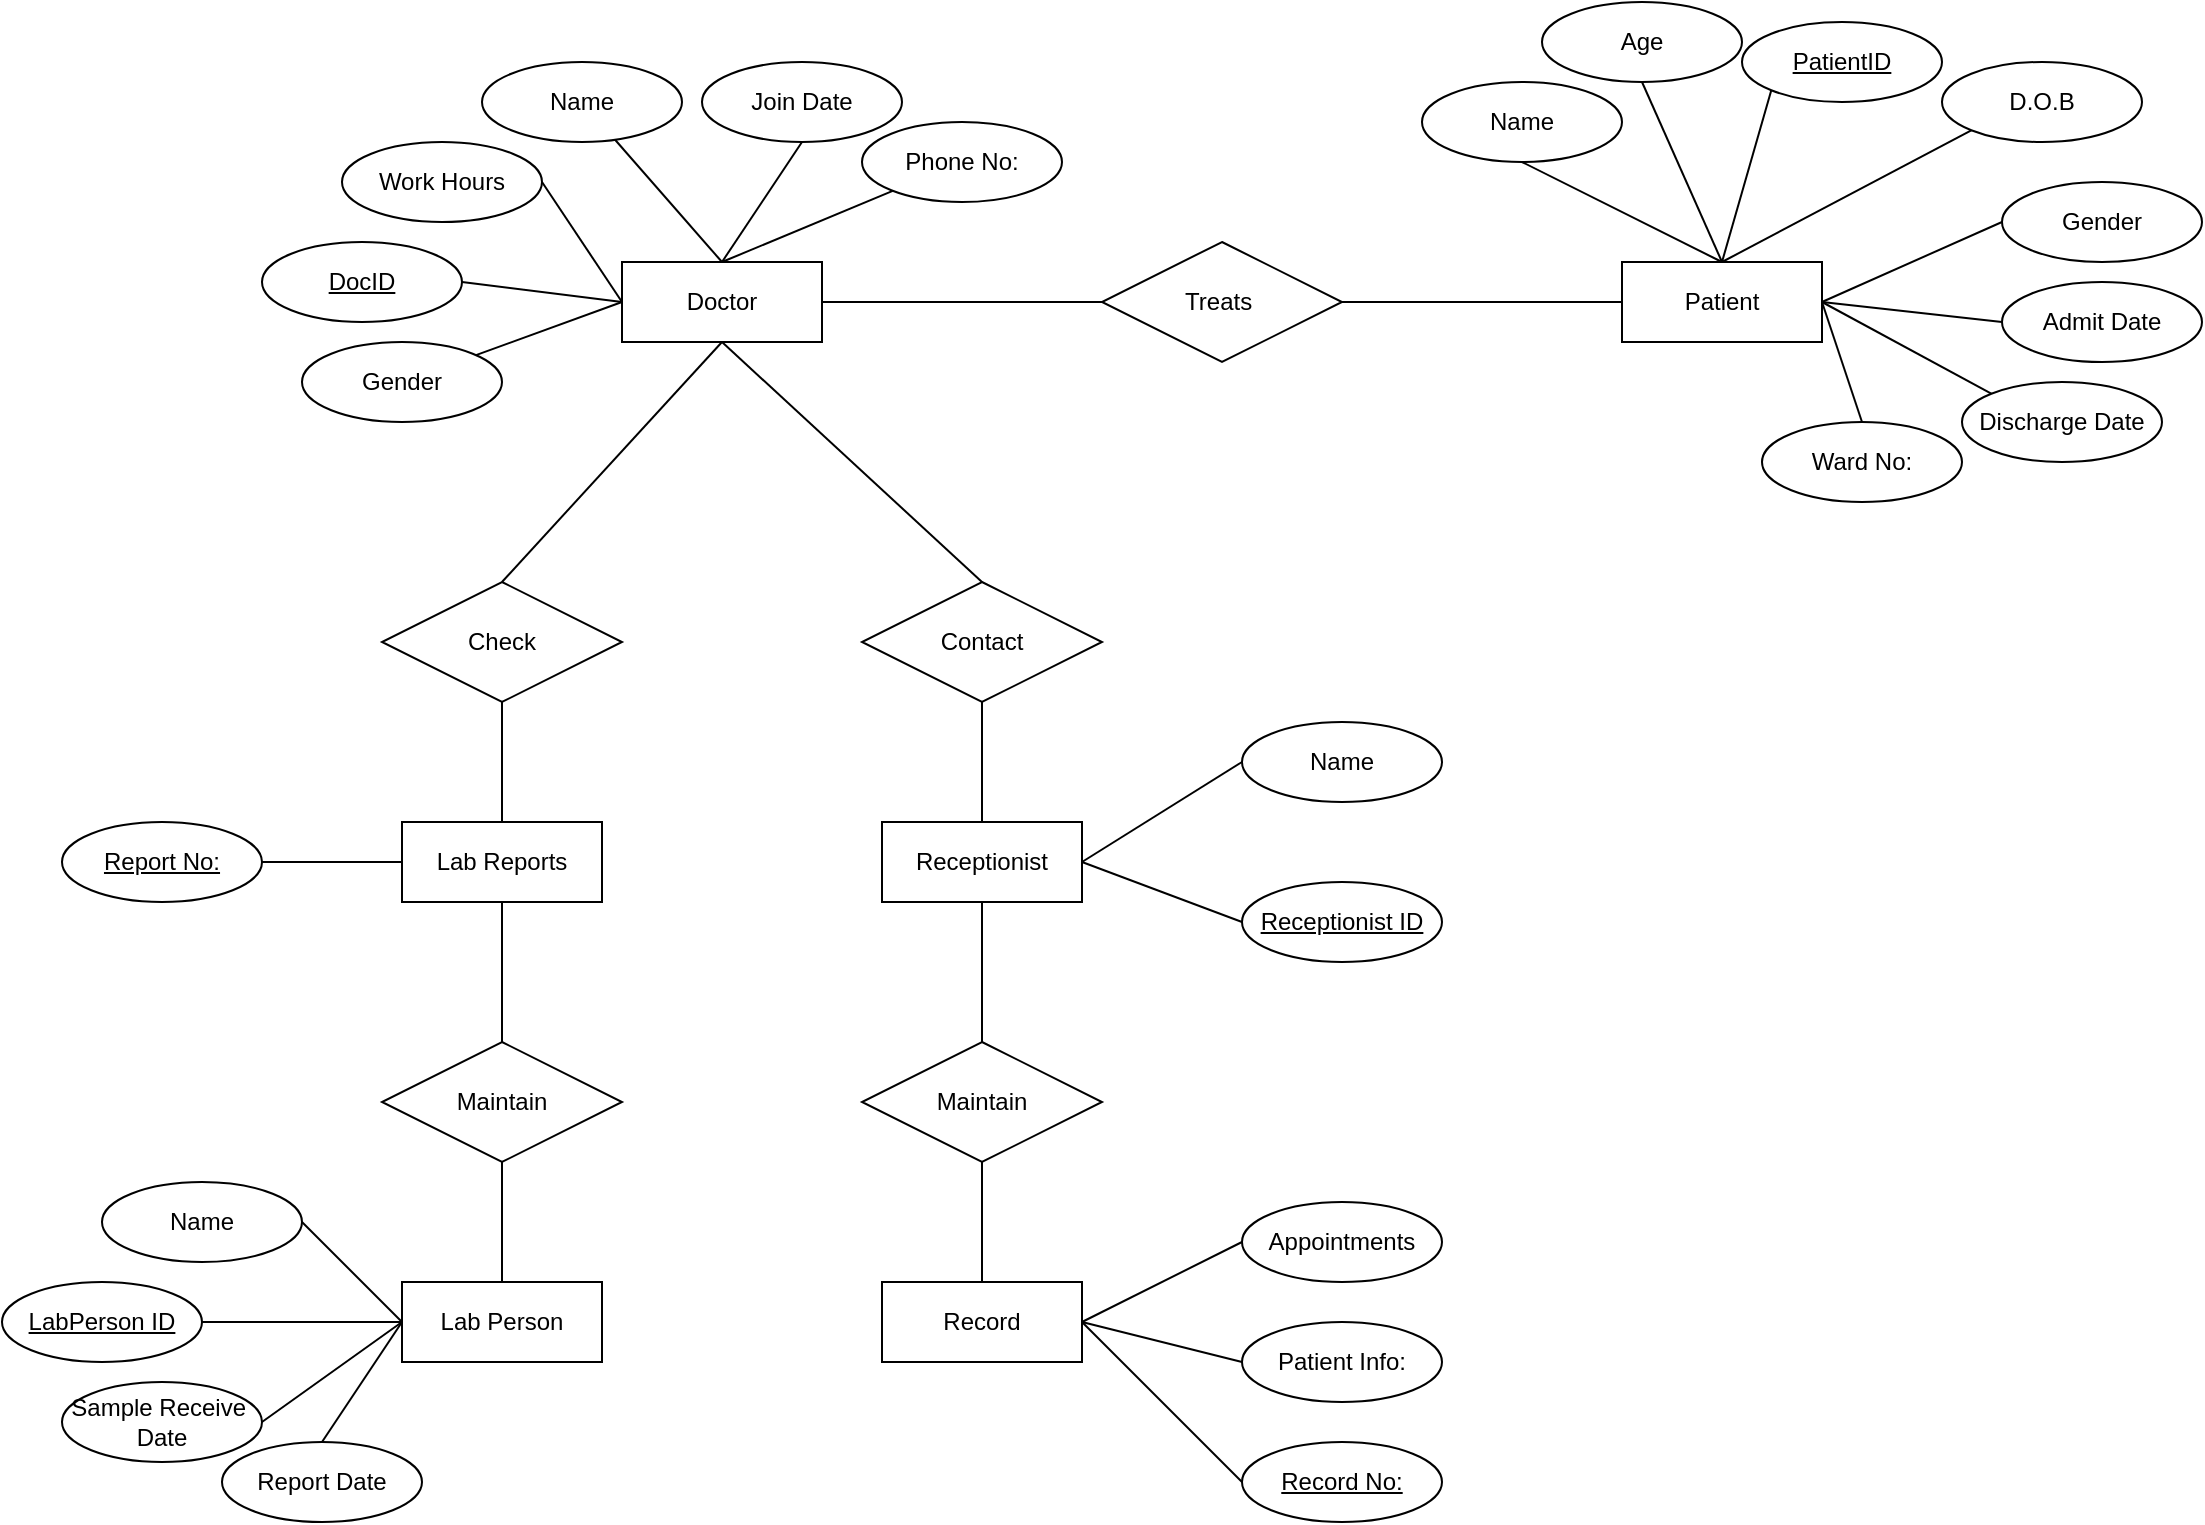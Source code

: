 <mxfile version="14.4.8" type="device" pages="12"><diagram id="2h0UCPNPsbZrlMtH5JWs" name="Page-1"><mxGraphModel dx="868" dy="450" grid="1" gridSize="10" guides="1" tooltips="1" connect="1" arrows="1" fold="1" page="1" pageScale="1" pageWidth="850" pageHeight="1100" math="0" shadow="0"><root><mxCell id="0"/><mxCell id="1" parent="0"/><mxCell id="8hw5aY3kejDKIWEZ6R1X-1" value="Doctor" style="whiteSpace=wrap;html=1;align=center;" parent="1" vertex="1"><mxGeometry x="340" y="200" width="100" height="40" as="geometry"/></mxCell><mxCell id="8hw5aY3kejDKIWEZ6R1X-3" value="Treats&amp;nbsp;" style="shape=rhombus;perimeter=rhombusPerimeter;whiteSpace=wrap;html=1;align=center;" parent="1" vertex="1"><mxGeometry x="580" y="190" width="120" height="60" as="geometry"/></mxCell><mxCell id="8hw5aY3kejDKIWEZ6R1X-4" value="Patient" style="whiteSpace=wrap;html=1;align=center;" parent="1" vertex="1"><mxGeometry x="840" y="200" width="100" height="40" as="geometry"/></mxCell><mxCell id="8hw5aY3kejDKIWEZ6R1X-5" value="" style="endArrow=none;html=1;exitX=1;exitY=0.5;exitDx=0;exitDy=0;entryX=0;entryY=0.5;entryDx=0;entryDy=0;" parent="1" source="8hw5aY3kejDKIWEZ6R1X-1" target="8hw5aY3kejDKIWEZ6R1X-3" edge="1"><mxGeometry width="50" height="50" relative="1" as="geometry"><mxPoint x="500" y="310" as="sourcePoint"/><mxPoint x="550" y="260" as="targetPoint"/></mxGeometry></mxCell><mxCell id="8hw5aY3kejDKIWEZ6R1X-6" value="" style="endArrow=none;html=1;entryX=0;entryY=0.5;entryDx=0;entryDy=0;exitX=1;exitY=0.5;exitDx=0;exitDy=0;" parent="1" source="8hw5aY3kejDKIWEZ6R1X-3" target="8hw5aY3kejDKIWEZ6R1X-4" edge="1"><mxGeometry width="50" height="50" relative="1" as="geometry"><mxPoint x="500" y="310" as="sourcePoint"/><mxPoint x="550" y="260" as="targetPoint"/></mxGeometry></mxCell><mxCell id="8hw5aY3kejDKIWEZ6R1X-7" value="" style="endArrow=none;html=1;exitX=0.5;exitY=0;exitDx=0;exitDy=0;" parent="1" source="8hw5aY3kejDKIWEZ6R1X-9" edge="1"><mxGeometry width="50" height="50" relative="1" as="geometry"><mxPoint x="320" y="310" as="sourcePoint"/><mxPoint x="390" y="240" as="targetPoint"/></mxGeometry></mxCell><mxCell id="8hw5aY3kejDKIWEZ6R1X-8" value="" style="endArrow=none;html=1;entryX=0.5;entryY=1;entryDx=0;entryDy=0;exitX=0.5;exitY=0;exitDx=0;exitDy=0;" parent="1" source="8hw5aY3kejDKIWEZ6R1X-10" target="8hw5aY3kejDKIWEZ6R1X-1" edge="1"><mxGeometry width="50" height="50" relative="1" as="geometry"><mxPoint x="460" y="310" as="sourcePoint"/><mxPoint x="425" y="270" as="targetPoint"/></mxGeometry></mxCell><mxCell id="8hw5aY3kejDKIWEZ6R1X-9" value="Check" style="shape=rhombus;perimeter=rhombusPerimeter;whiteSpace=wrap;html=1;align=center;" parent="1" vertex="1"><mxGeometry x="220" y="360" width="120" height="60" as="geometry"/></mxCell><mxCell id="8hw5aY3kejDKIWEZ6R1X-10" value="Contact" style="shape=rhombus;perimeter=rhombusPerimeter;whiteSpace=wrap;html=1;align=center;" parent="1" vertex="1"><mxGeometry x="460" y="360" width="120" height="60" as="geometry"/></mxCell><mxCell id="8hw5aY3kejDKIWEZ6R1X-11" value="" style="endArrow=none;html=1;" parent="1" edge="1"><mxGeometry width="50" height="50" relative="1" as="geometry"><mxPoint x="280" y="480" as="sourcePoint"/><mxPoint x="280" y="420" as="targetPoint"/></mxGeometry></mxCell><mxCell id="lfgPry3DMcRKiNPH9Fn8-1" value="Lab Reports" style="whiteSpace=wrap;html=1;align=center;" parent="1" vertex="1"><mxGeometry x="230" y="480" width="100" height="40" as="geometry"/></mxCell><mxCell id="lfgPry3DMcRKiNPH9Fn8-2" value="" style="endArrow=none;html=1;" parent="1" edge="1"><mxGeometry width="50" height="50" relative="1" as="geometry"><mxPoint x="280" y="590" as="sourcePoint"/><mxPoint x="280" y="520" as="targetPoint"/></mxGeometry></mxCell><mxCell id="lfgPry3DMcRKiNPH9Fn8-3" value="Maintain" style="shape=rhombus;perimeter=rhombusPerimeter;whiteSpace=wrap;html=1;align=center;" parent="1" vertex="1"><mxGeometry x="220" y="590" width="120" height="60" as="geometry"/></mxCell><mxCell id="lfgPry3DMcRKiNPH9Fn8-4" value="" style="endArrow=none;html=1;" parent="1" edge="1"><mxGeometry width="50" height="50" relative="1" as="geometry"><mxPoint x="280" y="710" as="sourcePoint"/><mxPoint x="280" y="650" as="targetPoint"/></mxGeometry></mxCell><mxCell id="lfgPry3DMcRKiNPH9Fn8-5" value="Lab Person" style="whiteSpace=wrap;html=1;align=center;" parent="1" vertex="1"><mxGeometry x="230" y="710" width="100" height="40" as="geometry"/></mxCell><mxCell id="lfgPry3DMcRKiNPH9Fn8-6" value="" style="endArrow=none;html=1;" parent="1" target="lfgPry3DMcRKiNPH9Fn8-7" edge="1"><mxGeometry width="50" height="50" relative="1" as="geometry"><mxPoint x="500" y="480" as="sourcePoint"/><mxPoint x="500" y="420" as="targetPoint"/></mxGeometry></mxCell><mxCell id="lfgPry3DMcRKiNPH9Fn8-7" value="Receptionist" style="whiteSpace=wrap;html=1;align=center;" parent="1" vertex="1"><mxGeometry x="470" y="480" width="100" height="40" as="geometry"/></mxCell><mxCell id="lfgPry3DMcRKiNPH9Fn8-8" value="" style="endArrow=none;html=1;exitX=0.5;exitY=0;exitDx=0;exitDy=0;entryX=0.5;entryY=1;entryDx=0;entryDy=0;" parent="1" source="lfgPry3DMcRKiNPH9Fn8-7" target="8hw5aY3kejDKIWEZ6R1X-10" edge="1"><mxGeometry width="50" height="50" relative="1" as="geometry"><mxPoint x="450" y="470" as="sourcePoint"/><mxPoint x="500" y="420" as="targetPoint"/></mxGeometry></mxCell><mxCell id="lfgPry3DMcRKiNPH9Fn8-10" value="" style="endArrow=none;html=1;" parent="1" edge="1"><mxGeometry width="50" height="50" relative="1" as="geometry"><mxPoint x="520" y="590" as="sourcePoint"/><mxPoint x="520" y="520" as="targetPoint"/></mxGeometry></mxCell><mxCell id="lfgPry3DMcRKiNPH9Fn8-11" value="Maintain" style="shape=rhombus;perimeter=rhombusPerimeter;whiteSpace=wrap;html=1;align=center;" parent="1" vertex="1"><mxGeometry x="460" y="590" width="120" height="60" as="geometry"/></mxCell><mxCell id="lfgPry3DMcRKiNPH9Fn8-12" value="" style="endArrow=none;html=1;" parent="1" edge="1"><mxGeometry width="50" height="50" relative="1" as="geometry"><mxPoint x="520" y="710" as="sourcePoint"/><mxPoint x="520" y="650" as="targetPoint"/></mxGeometry></mxCell><mxCell id="lfgPry3DMcRKiNPH9Fn8-13" value="Record" style="whiteSpace=wrap;html=1;align=center;" parent="1" vertex="1"><mxGeometry x="470" y="710" width="100" height="40" as="geometry"/></mxCell><mxCell id="lfgPry3DMcRKiNPH9Fn8-14" value="" style="endArrow=none;html=1;exitX=0.5;exitY=0;exitDx=0;exitDy=0;" parent="1" source="8hw5aY3kejDKIWEZ6R1X-1" target="lfgPry3DMcRKiNPH9Fn8-15" edge="1"><mxGeometry width="50" height="50" relative="1" as="geometry"><mxPoint x="420" y="200" as="sourcePoint"/><mxPoint x="470" y="150" as="targetPoint"/></mxGeometry></mxCell><mxCell id="lfgPry3DMcRKiNPH9Fn8-15" value="Phone No:" style="ellipse;whiteSpace=wrap;html=1;align=center;" parent="1" vertex="1"><mxGeometry x="460" y="130" width="100" height="40" as="geometry"/></mxCell><mxCell id="lfgPry3DMcRKiNPH9Fn8-16" value="" style="endArrow=none;html=1;entryX=0.5;entryY=1;entryDx=0;entryDy=0;" parent="1" target="lfgPry3DMcRKiNPH9Fn8-17" edge="1"><mxGeometry width="50" height="50" relative="1" as="geometry"><mxPoint x="390" y="200" as="sourcePoint"/><mxPoint x="390" y="140" as="targetPoint"/></mxGeometry></mxCell><mxCell id="lfgPry3DMcRKiNPH9Fn8-17" value="Join Date" style="ellipse;whiteSpace=wrap;html=1;align=center;" parent="1" vertex="1"><mxGeometry x="380" y="100" width="100" height="40" as="geometry"/></mxCell><mxCell id="lfgPry3DMcRKiNPH9Fn8-18" value="" style="endArrow=none;html=1;exitX=0.5;exitY=0;exitDx=0;exitDy=0;" parent="1" source="8hw5aY3kejDKIWEZ6R1X-1" target="lfgPry3DMcRKiNPH9Fn8-19" edge="1"><mxGeometry width="50" height="50" relative="1" as="geometry"><mxPoint x="365" y="200" as="sourcePoint"/><mxPoint x="320" y="150" as="targetPoint"/></mxGeometry></mxCell><mxCell id="lfgPry3DMcRKiNPH9Fn8-19" value="Name" style="ellipse;whiteSpace=wrap;html=1;align=center;" parent="1" vertex="1"><mxGeometry x="270" y="100" width="100" height="40" as="geometry"/></mxCell><mxCell id="lfgPry3DMcRKiNPH9Fn8-20" value="" style="endArrow=none;html=1;entryX=0;entryY=0.5;entryDx=0;entryDy=0;exitX=1;exitY=0.5;exitDx=0;exitDy=0;" parent="1" source="lfgPry3DMcRKiNPH9Fn8-21" target="8hw5aY3kejDKIWEZ6R1X-1" edge="1"><mxGeometry width="50" height="50" relative="1" as="geometry"><mxPoint x="280" y="190" as="sourcePoint"/><mxPoint x="320" y="200" as="targetPoint"/></mxGeometry></mxCell><mxCell id="lfgPry3DMcRKiNPH9Fn8-21" value="Work Hours" style="ellipse;whiteSpace=wrap;html=1;align=center;" parent="1" vertex="1"><mxGeometry x="200" y="140" width="100" height="40" as="geometry"/></mxCell><mxCell id="lfgPry3DMcRKiNPH9Fn8-22" value="DocID" style="ellipse;whiteSpace=wrap;html=1;align=center;fontStyle=4;" parent="1" vertex="1"><mxGeometry x="160" y="190" width="100" height="40" as="geometry"/></mxCell><mxCell id="lfgPry3DMcRKiNPH9Fn8-23" value="" style="endArrow=none;html=1;exitX=1;exitY=0.5;exitDx=0;exitDy=0;" parent="1" source="lfgPry3DMcRKiNPH9Fn8-22" edge="1"><mxGeometry width="50" height="50" relative="1" as="geometry"><mxPoint x="510" y="260" as="sourcePoint"/><mxPoint x="340" y="220" as="targetPoint"/></mxGeometry></mxCell><mxCell id="lfgPry3DMcRKiNPH9Fn8-24" value="" style="endArrow=none;html=1;exitX=0;exitY=0.5;exitDx=0;exitDy=0;" parent="1" source="8hw5aY3kejDKIWEZ6R1X-1" target="lfgPry3DMcRKiNPH9Fn8-25" edge="1"><mxGeometry width="50" height="50" relative="1" as="geometry"><mxPoint x="290" y="250" as="sourcePoint"/><mxPoint x="340" y="220" as="targetPoint"/></mxGeometry></mxCell><mxCell id="lfgPry3DMcRKiNPH9Fn8-25" value="Gender" style="ellipse;whiteSpace=wrap;html=1;align=center;" parent="1" vertex="1"><mxGeometry x="180" y="240" width="100" height="40" as="geometry"/></mxCell><mxCell id="lfgPry3DMcRKiNPH9Fn8-26" value="Name" style="ellipse;whiteSpace=wrap;html=1;align=center;" parent="1" vertex="1"><mxGeometry x="740" y="110" width="100" height="40" as="geometry"/></mxCell><mxCell id="lfgPry3DMcRKiNPH9Fn8-27" value="Age" style="ellipse;whiteSpace=wrap;html=1;align=center;" parent="1" vertex="1"><mxGeometry x="800" y="70" width="100" height="40" as="geometry"/></mxCell><mxCell id="lfgPry3DMcRKiNPH9Fn8-28" value="PatientID" style="ellipse;whiteSpace=wrap;html=1;align=center;fontStyle=4;" parent="1" vertex="1"><mxGeometry x="900" y="80" width="100" height="40" as="geometry"/></mxCell><mxCell id="lfgPry3DMcRKiNPH9Fn8-29" value="Gender" style="ellipse;whiteSpace=wrap;html=1;align=center;" parent="1" vertex="1"><mxGeometry x="1030" y="160" width="100" height="40" as="geometry"/></mxCell><mxCell id="lfgPry3DMcRKiNPH9Fn8-30" value="Admit Date" style="ellipse;whiteSpace=wrap;html=1;align=center;" parent="1" vertex="1"><mxGeometry x="1030" y="210" width="100" height="40" as="geometry"/></mxCell><mxCell id="lfgPry3DMcRKiNPH9Fn8-31" value="Discharge Date" style="ellipse;whiteSpace=wrap;html=1;align=center;" parent="1" vertex="1"><mxGeometry x="1010" y="260" width="100" height="40" as="geometry"/></mxCell><mxCell id="lfgPry3DMcRKiNPH9Fn8-32" value="Ward No:" style="ellipse;whiteSpace=wrap;html=1;align=center;" parent="1" vertex="1"><mxGeometry x="910" y="280" width="100" height="40" as="geometry"/></mxCell><mxCell id="lfgPry3DMcRKiNPH9Fn8-33" value="" style="endArrow=none;html=1;entryX=0.5;entryY=1;entryDx=0;entryDy=0;" parent="1" target="lfgPry3DMcRKiNPH9Fn8-26" edge="1"><mxGeometry width="50" height="50" relative="1" as="geometry"><mxPoint x="890" y="200" as="sourcePoint"/><mxPoint x="940" y="150" as="targetPoint"/></mxGeometry></mxCell><mxCell id="lfgPry3DMcRKiNPH9Fn8-34" value="" style="endArrow=none;html=1;entryX=0.5;entryY=1;entryDx=0;entryDy=0;" parent="1" target="lfgPry3DMcRKiNPH9Fn8-27" edge="1"><mxGeometry width="50" height="50" relative="1" as="geometry"><mxPoint x="890" y="200" as="sourcePoint"/><mxPoint x="940" y="150" as="targetPoint"/></mxGeometry></mxCell><mxCell id="lfgPry3DMcRKiNPH9Fn8-35" value="" style="endArrow=none;html=1;entryX=0;entryY=1;entryDx=0;entryDy=0;" parent="1" target="lfgPry3DMcRKiNPH9Fn8-28" edge="1"><mxGeometry width="50" height="50" relative="1" as="geometry"><mxPoint x="890" y="200" as="sourcePoint"/><mxPoint x="940" y="150" as="targetPoint"/></mxGeometry></mxCell><mxCell id="lfgPry3DMcRKiNPH9Fn8-36" value="" style="endArrow=none;html=1;entryX=0;entryY=0.5;entryDx=0;entryDy=0;" parent="1" target="lfgPry3DMcRKiNPH9Fn8-29" edge="1"><mxGeometry width="50" height="50" relative="1" as="geometry"><mxPoint x="940" y="220" as="sourcePoint"/><mxPoint x="990" y="170" as="targetPoint"/></mxGeometry></mxCell><mxCell id="lfgPry3DMcRKiNPH9Fn8-37" value="" style="endArrow=none;html=1;entryX=0;entryY=0.5;entryDx=0;entryDy=0;" parent="1" target="lfgPry3DMcRKiNPH9Fn8-30" edge="1"><mxGeometry width="50" height="50" relative="1" as="geometry"><mxPoint x="940" y="220" as="sourcePoint"/><mxPoint x="990" y="170" as="targetPoint"/></mxGeometry></mxCell><mxCell id="lfgPry3DMcRKiNPH9Fn8-38" value="" style="endArrow=none;html=1;entryX=0;entryY=0;entryDx=0;entryDy=0;" parent="1" target="lfgPry3DMcRKiNPH9Fn8-31" edge="1"><mxGeometry width="50" height="50" relative="1" as="geometry"><mxPoint x="940" y="220" as="sourcePoint"/><mxPoint x="990" y="170" as="targetPoint"/></mxGeometry></mxCell><mxCell id="lfgPry3DMcRKiNPH9Fn8-39" value="" style="endArrow=none;html=1;exitX=0.5;exitY=0;exitDx=0;exitDy=0;" parent="1" source="lfgPry3DMcRKiNPH9Fn8-32" edge="1"><mxGeometry width="50" height="50" relative="1" as="geometry"><mxPoint x="890" y="270" as="sourcePoint"/><mxPoint x="940" y="220" as="targetPoint"/></mxGeometry></mxCell><mxCell id="lfgPry3DMcRKiNPH9Fn8-40" value="Report No:" style="ellipse;whiteSpace=wrap;html=1;align=center;fontStyle=4;" parent="1" vertex="1"><mxGeometry x="60" y="480" width="100" height="40" as="geometry"/></mxCell><mxCell id="lfgPry3DMcRKiNPH9Fn8-41" value="" style="endArrow=none;html=1;entryX=0;entryY=0.5;entryDx=0;entryDy=0;exitX=1;exitY=0.5;exitDx=0;exitDy=0;" parent="1" source="lfgPry3DMcRKiNPH9Fn8-40" target="lfgPry3DMcRKiNPH9Fn8-1" edge="1"><mxGeometry width="50" height="50" relative="1" as="geometry"><mxPoint x="160" y="470" as="sourcePoint"/><mxPoint x="210" y="420" as="targetPoint"/></mxGeometry></mxCell><mxCell id="lfgPry3DMcRKiNPH9Fn8-43" value="Name" style="ellipse;whiteSpace=wrap;html=1;align=center;" parent="1" vertex="1"><mxGeometry x="80" y="660" width="100" height="40" as="geometry"/></mxCell><mxCell id="lfgPry3DMcRKiNPH9Fn8-44" value="LabPerson ID" style="ellipse;whiteSpace=wrap;html=1;align=center;fontStyle=4;" parent="1" vertex="1"><mxGeometry x="30" y="710" width="100" height="40" as="geometry"/></mxCell><mxCell id="lfgPry3DMcRKiNPH9Fn8-45" value="Sample Receive&amp;nbsp;&lt;br&gt;Date" style="ellipse;whiteSpace=wrap;html=1;align=center;" parent="1" vertex="1"><mxGeometry x="60" y="760" width="100" height="40" as="geometry"/></mxCell><mxCell id="lfgPry3DMcRKiNPH9Fn8-46" value="Report Date" style="ellipse;whiteSpace=wrap;html=1;align=center;" parent="1" vertex="1"><mxGeometry x="140" y="790" width="100" height="40" as="geometry"/></mxCell><mxCell id="lfgPry3DMcRKiNPH9Fn8-47" value="" style="endArrow=none;html=1;exitX=1;exitY=0.5;exitDx=0;exitDy=0;" parent="1" source="lfgPry3DMcRKiNPH9Fn8-43" edge="1"><mxGeometry width="50" height="50" relative="1" as="geometry"><mxPoint x="180" y="780" as="sourcePoint"/><mxPoint x="230" y="730" as="targetPoint"/></mxGeometry></mxCell><mxCell id="lfgPry3DMcRKiNPH9Fn8-48" value="" style="endArrow=none;html=1;exitX=1;exitY=0.5;exitDx=0;exitDy=0;" parent="1" source="lfgPry3DMcRKiNPH9Fn8-44" edge="1"><mxGeometry width="50" height="50" relative="1" as="geometry"><mxPoint x="180" y="780" as="sourcePoint"/><mxPoint x="230" y="730" as="targetPoint"/></mxGeometry></mxCell><mxCell id="lfgPry3DMcRKiNPH9Fn8-49" value="" style="endArrow=none;html=1;exitX=1;exitY=0.5;exitDx=0;exitDy=0;" parent="1" source="lfgPry3DMcRKiNPH9Fn8-45" edge="1"><mxGeometry width="50" height="50" relative="1" as="geometry"><mxPoint x="180" y="780" as="sourcePoint"/><mxPoint x="230" y="730" as="targetPoint"/></mxGeometry></mxCell><mxCell id="lfgPry3DMcRKiNPH9Fn8-50" value="" style="endArrow=none;html=1;entryX=0;entryY=0.5;entryDx=0;entryDy=0;exitX=0.5;exitY=0;exitDx=0;exitDy=0;" parent="1" source="lfgPry3DMcRKiNPH9Fn8-46" target="lfgPry3DMcRKiNPH9Fn8-5" edge="1"><mxGeometry width="50" height="50" relative="1" as="geometry"><mxPoint x="190" y="790" as="sourcePoint"/><mxPoint x="240" y="740" as="targetPoint"/></mxGeometry></mxCell><mxCell id="lfgPry3DMcRKiNPH9Fn8-51" value="Name" style="ellipse;whiteSpace=wrap;html=1;align=center;" parent="1" vertex="1"><mxGeometry x="650" y="430" width="100" height="40" as="geometry"/></mxCell><mxCell id="lfgPry3DMcRKiNPH9Fn8-52" value="Receptionist ID" style="ellipse;whiteSpace=wrap;html=1;align=center;fontStyle=4;" parent="1" vertex="1"><mxGeometry x="650" y="510" width="100" height="40" as="geometry"/></mxCell><mxCell id="lfgPry3DMcRKiNPH9Fn8-53" value="" style="endArrow=none;html=1;entryX=0;entryY=0.5;entryDx=0;entryDy=0;" parent="1" target="lfgPry3DMcRKiNPH9Fn8-51" edge="1"><mxGeometry width="50" height="50" relative="1" as="geometry"><mxPoint x="570" y="500" as="sourcePoint"/><mxPoint x="620" y="450" as="targetPoint"/></mxGeometry></mxCell><mxCell id="lfgPry3DMcRKiNPH9Fn8-54" value="" style="endArrow=none;html=1;entryX=0;entryY=0.5;entryDx=0;entryDy=0;" parent="1" target="lfgPry3DMcRKiNPH9Fn8-52" edge="1"><mxGeometry width="50" height="50" relative="1" as="geometry"><mxPoint x="570" y="500" as="sourcePoint"/><mxPoint x="620" y="450" as="targetPoint"/></mxGeometry></mxCell><mxCell id="lfgPry3DMcRKiNPH9Fn8-55" value="Appointments" style="ellipse;whiteSpace=wrap;html=1;align=center;" parent="1" vertex="1"><mxGeometry x="650" y="670" width="100" height="40" as="geometry"/></mxCell><mxCell id="lfgPry3DMcRKiNPH9Fn8-56" value="Patient Info:" style="ellipse;whiteSpace=wrap;html=1;align=center;" parent="1" vertex="1"><mxGeometry x="650" y="730" width="100" height="40" as="geometry"/></mxCell><mxCell id="lfgPry3DMcRKiNPH9Fn8-57" value="Record No:" style="ellipse;whiteSpace=wrap;html=1;align=center;fontStyle=4;" parent="1" vertex="1"><mxGeometry x="650" y="790" width="100" height="40" as="geometry"/></mxCell><mxCell id="lfgPry3DMcRKiNPH9Fn8-58" value="" style="endArrow=none;html=1;entryX=0;entryY=0.5;entryDx=0;entryDy=0;" parent="1" target="lfgPry3DMcRKiNPH9Fn8-55" edge="1"><mxGeometry width="50" height="50" relative="1" as="geometry"><mxPoint x="570" y="730" as="sourcePoint"/><mxPoint x="620" y="680" as="targetPoint"/></mxGeometry></mxCell><mxCell id="lfgPry3DMcRKiNPH9Fn8-59" value="" style="endArrow=none;html=1;entryX=0;entryY=0.5;entryDx=0;entryDy=0;" parent="1" target="lfgPry3DMcRKiNPH9Fn8-56" edge="1"><mxGeometry width="50" height="50" relative="1" as="geometry"><mxPoint x="570" y="730" as="sourcePoint"/><mxPoint x="620" y="680" as="targetPoint"/></mxGeometry></mxCell><mxCell id="lfgPry3DMcRKiNPH9Fn8-60" value="" style="endArrow=none;html=1;entryX=0;entryY=0.5;entryDx=0;entryDy=0;" parent="1" target="lfgPry3DMcRKiNPH9Fn8-57" edge="1"><mxGeometry width="50" height="50" relative="1" as="geometry"><mxPoint x="570" y="730" as="sourcePoint"/><mxPoint x="620" y="680" as="targetPoint"/></mxGeometry></mxCell><mxCell id="xZFBU7ZvI7sp0UFNDfrQ-1" value="D.O.B" style="ellipse;whiteSpace=wrap;html=1;align=center;" vertex="1" parent="1"><mxGeometry x="1000" y="100" width="100" height="40" as="geometry"/></mxCell><mxCell id="xZFBU7ZvI7sp0UFNDfrQ-2" value="" style="endArrow=none;html=1;entryX=0;entryY=1;entryDx=0;entryDy=0;" edge="1" parent="1" target="xZFBU7ZvI7sp0UFNDfrQ-1"><mxGeometry width="50" height="50" relative="1" as="geometry"><mxPoint x="890" y="200" as="sourcePoint"/><mxPoint x="940" y="150" as="targetPoint"/></mxGeometry></mxCell></root></mxGraphModel></diagram><diagram id="14fpGgpMm4UAeONH93pP" name="Page-2"><mxGraphModel dx="868" dy="450" grid="1" gridSize="10" guides="1" tooltips="1" connect="1" arrows="1" fold="1" page="1" pageScale="1" pageWidth="850" pageHeight="1100" math="0" shadow="0"><root><mxCell id="Ib7GFStksPVaU3grwQGO-0"/><mxCell id="Ib7GFStksPVaU3grwQGO-1" parent="Ib7GFStksPVaU3grwQGO-0"/><mxCell id="Ib7GFStksPVaU3grwQGO-7" value="Doctor" style="swimlane;fontStyle=0;childLayout=stackLayout;horizontal=1;startSize=26;fillColor=none;horizontalStack=0;resizeParent=1;resizeParentMax=0;resizeLast=0;collapsible=1;marginBottom=0;" parent="Ib7GFStksPVaU3grwQGO-1" vertex="1"><mxGeometry x="160" y="80" width="140" height="300" as="geometry"/></mxCell><mxCell id="Ib7GFStksPVaU3grwQGO-8" value="+ DocID" style="text;strokeColor=none;fillColor=none;align=left;verticalAlign=top;spacingLeft=4;spacingRight=4;overflow=hidden;rotatable=0;points=[[0,0.5],[1,0.5]];portConstraint=eastwest;" parent="Ib7GFStksPVaU3grwQGO-7" vertex="1"><mxGeometry y="26" width="140" height="26" as="geometry"/></mxCell><mxCell id="Ib7GFStksPVaU3grwQGO-9" value="+ Name" style="text;strokeColor=none;fillColor=none;align=left;verticalAlign=top;spacingLeft=4;spacingRight=4;overflow=hidden;rotatable=0;points=[[0,0.5],[1,0.5]];portConstraint=eastwest;" parent="Ib7GFStksPVaU3grwQGO-7" vertex="1"><mxGeometry y="52" width="140" height="26" as="geometry"/></mxCell><mxCell id="Ib7GFStksPVaU3grwQGO-10" value="+ Gender&#10;&#10;+ Work Hours&#10;&#10;+ Join Date&#10;&#10;+ Phone No:&#10;&#10;+ Prescribe Meds()&#10;&#10;+ Check Reports()&#10;&#10;+ Prescribe Test()&#10;&#10;+ Draw Salary() " style="text;strokeColor=none;fillColor=none;align=left;verticalAlign=top;spacingLeft=4;spacingRight=4;overflow=hidden;rotatable=0;points=[[0,0.5],[1,0.5]];portConstraint=eastwest;" parent="Ib7GFStksPVaU3grwQGO-7" vertex="1"><mxGeometry y="78" width="140" height="222" as="geometry"/></mxCell><mxCell id="v2G7P2ptmk0T09qZw3Qr-0" value="Patient" style="swimlane;fontStyle=0;childLayout=stackLayout;horizontal=1;startSize=26;fillColor=none;horizontalStack=0;resizeParent=1;resizeParentMax=0;resizeLast=0;collapsible=1;marginBottom=0;" parent="Ib7GFStksPVaU3grwQGO-1" vertex="1"><mxGeometry x="480" y="80" width="140" height="250" as="geometry"/></mxCell><mxCell id="v2G7P2ptmk0T09qZw3Qr-1" value="+ Patient ID" style="text;strokeColor=none;fillColor=none;align=left;verticalAlign=top;spacingLeft=4;spacingRight=4;overflow=hidden;rotatable=0;points=[[0,0.5],[1,0.5]];portConstraint=eastwest;" parent="v2G7P2ptmk0T09qZw3Qr-0" vertex="1"><mxGeometry y="26" width="140" height="26" as="geometry"/></mxCell><mxCell id="v2G7P2ptmk0T09qZw3Qr-2" value="+ Name" style="text;strokeColor=none;fillColor=none;align=left;verticalAlign=top;spacingLeft=4;spacingRight=4;overflow=hidden;rotatable=0;points=[[0,0.5],[1,0.5]];portConstraint=eastwest;" parent="v2G7P2ptmk0T09qZw3Qr-0" vertex="1"><mxGeometry y="52" width="140" height="26" as="geometry"/></mxCell><mxCell id="v2G7P2ptmk0T09qZw3Qr-3" value="+ Age&#10;&#10;+ Gender&#10;&#10;+ Admit Date&#10;&#10;+ Discharge Date&#10;&#10;+ Ward No:&#10;&#10;+D.O.B" style="text;strokeColor=none;fillColor=none;align=left;verticalAlign=top;spacingLeft=4;spacingRight=4;overflow=hidden;rotatable=0;points=[[0,0.5],[1,0.5]];portConstraint=eastwest;" parent="v2G7P2ptmk0T09qZw3Qr-0" vertex="1"><mxGeometry y="78" width="140" height="172" as="geometry"/></mxCell><mxCell id="v2G7P2ptmk0T09qZw3Qr-4" value="Receptionist" style="swimlane;fontStyle=0;childLayout=stackLayout;horizontal=1;startSize=26;fillColor=none;horizontalStack=0;resizeParent=1;resizeParentMax=0;resizeLast=0;collapsible=1;marginBottom=0;" parent="Ib7GFStksPVaU3grwQGO-1" vertex="1"><mxGeometry x="800" y="80" width="140" height="220" as="geometry"/></mxCell><mxCell id="v2G7P2ptmk0T09qZw3Qr-5" value="+ Receptionist ID" style="text;strokeColor=none;fillColor=none;align=left;verticalAlign=top;spacingLeft=4;spacingRight=4;overflow=hidden;rotatable=0;points=[[0,0.5],[1,0.5]];portConstraint=eastwest;" parent="v2G7P2ptmk0T09qZw3Qr-4" vertex="1"><mxGeometry y="26" width="140" height="26" as="geometry"/></mxCell><mxCell id="v2G7P2ptmk0T09qZw3Qr-6" value="+ Name" style="text;strokeColor=none;fillColor=none;align=left;verticalAlign=top;spacingLeft=4;spacingRight=4;overflow=hidden;rotatable=0;points=[[0,0.5],[1,0.5]];portConstraint=eastwest;" parent="v2G7P2ptmk0T09qZw3Qr-4" vertex="1"><mxGeometry y="52" width="140" height="26" as="geometry"/></mxCell><mxCell id="v2G7P2ptmk0T09qZw3Qr-7" value="+ Check ward availability()&#10;&#10;+ Maintain Patient()&#10;&#10;+ Details()&#10;&#10;+ Maintain Appointments()&#10;&#10;+ Maintain Records()&#10;&#10;" style="text;strokeColor=none;fillColor=none;align=left;verticalAlign=top;spacingLeft=4;spacingRight=4;overflow=hidden;rotatable=0;points=[[0,0.5],[1,0.5]];portConstraint=eastwest;" parent="v2G7P2ptmk0T09qZw3Qr-4" vertex="1"><mxGeometry y="78" width="140" height="142" as="geometry"/></mxCell><mxCell id="v2G7P2ptmk0T09qZw3Qr-8" value="Lab Person" style="swimlane;fontStyle=0;childLayout=stackLayout;horizontal=1;startSize=26;fillColor=none;horizontalStack=0;resizeParent=1;resizeParentMax=0;resizeLast=0;collapsible=1;marginBottom=0;" parent="Ib7GFStksPVaU3grwQGO-1" vertex="1"><mxGeometry x="340" y="440" width="140" height="140" as="geometry"/></mxCell><mxCell id="v2G7P2ptmk0T09qZw3Qr-9" value="+ Lab Person ID" style="text;strokeColor=none;fillColor=none;align=left;verticalAlign=top;spacingLeft=4;spacingRight=4;overflow=hidden;rotatable=0;points=[[0,0.5],[1,0.5]];portConstraint=eastwest;" parent="v2G7P2ptmk0T09qZw3Qr-8" vertex="1"><mxGeometry y="26" width="140" height="26" as="geometry"/></mxCell><mxCell id="v2G7P2ptmk0T09qZw3Qr-10" value="+ Name" style="text;strokeColor=none;fillColor=none;align=left;verticalAlign=top;spacingLeft=4;spacingRight=4;overflow=hidden;rotatable=0;points=[[0,0.5],[1,0.5]];portConstraint=eastwest;" parent="v2G7P2ptmk0T09qZw3Qr-8" vertex="1"><mxGeometry y="52" width="140" height="26" as="geometry"/></mxCell><mxCell id="v2G7P2ptmk0T09qZw3Qr-11" value="+ Report Date&#10;&#10;+ Sample receive date" style="text;strokeColor=none;fillColor=none;align=left;verticalAlign=top;spacingLeft=4;spacingRight=4;overflow=hidden;rotatable=0;points=[[0,0.5],[1,0.5]];portConstraint=eastwest;" parent="v2G7P2ptmk0T09qZw3Qr-8" vertex="1"><mxGeometry y="78" width="140" height="62" as="geometry"/></mxCell><mxCell id="v2G7P2ptmk0T09qZw3Qr-12" value="Report" style="swimlane;fontStyle=0;childLayout=stackLayout;horizontal=1;startSize=26;fillColor=none;horizontalStack=0;resizeParent=1;resizeParentMax=0;resizeLast=0;collapsible=1;marginBottom=0;" parent="Ib7GFStksPVaU3grwQGO-1" vertex="1"><mxGeometry x="640" y="440" width="140" height="78" as="geometry"/></mxCell><mxCell id="v2G7P2ptmk0T09qZw3Qr-13" value="+ Report ID" style="text;strokeColor=none;fillColor=none;align=left;verticalAlign=top;spacingLeft=4;spacingRight=4;overflow=hidden;rotatable=0;points=[[0,0.5],[1,0.5]];portConstraint=eastwest;" parent="v2G7P2ptmk0T09qZw3Qr-12" vertex="1"><mxGeometry y="26" width="140" height="26" as="geometry"/></mxCell><mxCell id="v2G7P2ptmk0T09qZw3Qr-14" value="+ Patient Details" style="text;strokeColor=none;fillColor=none;align=left;verticalAlign=top;spacingLeft=4;spacingRight=4;overflow=hidden;rotatable=0;points=[[0,0.5],[1,0.5]];portConstraint=eastwest;" parent="v2G7P2ptmk0T09qZw3Qr-12" vertex="1"><mxGeometry y="52" width="140" height="26" as="geometry"/></mxCell><mxCell id="v2G7P2ptmk0T09qZw3Qr-16" value="1" style="endArrow=open;html=1;endSize=12;startArrow=diamondThin;startSize=14;startFill=1;edgeStyle=orthogonalEdgeStyle;align=left;verticalAlign=bottom;entryX=0;entryY=0.296;entryDx=0;entryDy=0;entryPerimeter=0;" parent="Ib7GFStksPVaU3grwQGO-1" target="v2G7P2ptmk0T09qZw3Qr-3" edge="1"><mxGeometry x="-1" y="3" relative="1" as="geometry"><mxPoint x="300" y="200" as="sourcePoint"/><mxPoint x="460" y="200" as="targetPoint"/></mxGeometry></mxCell><mxCell id="v2G7P2ptmk0T09qZw3Qr-17" value="1" style="endArrow=open;html=1;endSize=12;startArrow=diamondThin;startSize=14;startFill=1;edgeStyle=orthogonalEdgeStyle;align=left;verticalAlign=bottom;entryX=0;entryY=0.5;entryDx=0;entryDy=0;" parent="Ib7GFStksPVaU3grwQGO-1" target="v2G7P2ptmk0T09qZw3Qr-11" edge="1"><mxGeometry x="-1" y="3" relative="1" as="geometry"><mxPoint x="300" y="280" as="sourcePoint"/><mxPoint x="460" y="280" as="targetPoint"/><Array as="points"><mxPoint x="320" y="280"/><mxPoint x="320" y="549"/></Array></mxGeometry></mxCell><mxCell id="v2G7P2ptmk0T09qZw3Qr-18" value="1" style="endArrow=open;html=1;endSize=12;startArrow=diamondThin;startSize=14;startFill=1;edgeStyle=orthogonalEdgeStyle;align=left;verticalAlign=bottom;" parent="Ib7GFStksPVaU3grwQGO-1" edge="1"><mxGeometry x="-1" y="3" relative="1" as="geometry"><mxPoint x="620" y="200" as="sourcePoint"/><mxPoint x="800" y="200" as="targetPoint"/></mxGeometry></mxCell><mxCell id="v2G7P2ptmk0T09qZw3Qr-19" value="+1..*" style="text;html=1;align=center;verticalAlign=middle;resizable=0;points=[];autosize=1;" parent="Ib7GFStksPVaU3grwQGO-1" vertex="1"><mxGeometry x="440" y="180" width="40" height="20" as="geometry"/></mxCell><mxCell id="v2G7P2ptmk0T09qZw3Qr-20" value="+1" style="text;html=1;align=center;verticalAlign=middle;resizable=0;points=[];autosize=1;" parent="Ib7GFStksPVaU3grwQGO-1" vertex="1"><mxGeometry x="305" y="540" width="30" height="20" as="geometry"/></mxCell><mxCell id="v2G7P2ptmk0T09qZw3Qr-21" value="..*" style="text;html=1;align=center;verticalAlign=middle;resizable=0;points=[];autosize=1;" parent="Ib7GFStksPVaU3grwQGO-1" vertex="1"><mxGeometry x="615" y="180" width="30" height="20" as="geometry"/></mxCell><mxCell id="v2G7P2ptmk0T09qZw3Qr-22" value="+1" style="text;html=1;align=center;verticalAlign=middle;resizable=0;points=[];autosize=1;" parent="Ib7GFStksPVaU3grwQGO-1" vertex="1"><mxGeometry x="775" y="180" width="30" height="20" as="geometry"/></mxCell><mxCell id="v2G7P2ptmk0T09qZw3Qr-23" value="1" style="endArrow=open;html=1;endSize=12;startArrow=diamondThin;startSize=14;startFill=1;edgeStyle=orthogonalEdgeStyle;align=left;verticalAlign=bottom;entryX=0.25;entryY=0;entryDx=0;entryDy=0;" parent="Ib7GFStksPVaU3grwQGO-1" target="v2G7P2ptmk0T09qZw3Qr-12" edge="1"><mxGeometry x="-1" y="3" relative="1" as="geometry"><mxPoint x="620" y="270" as="sourcePoint"/><mxPoint x="780" y="270" as="targetPoint"/></mxGeometry></mxCell><mxCell id="v2G7P2ptmk0T09qZw3Qr-25" value="+1" style="text;html=1;align=center;verticalAlign=middle;resizable=0;points=[];autosize=1;" parent="Ib7GFStksPVaU3grwQGO-1" vertex="1"><mxGeometry x="645" y="420" width="30" height="20" as="geometry"/></mxCell><mxCell id="v2G7P2ptmk0T09qZw3Qr-26" value="1" style="endArrow=open;html=1;endSize=12;startArrow=diamondThin;startSize=14;startFill=1;edgeStyle=orthogonalEdgeStyle;align=left;verticalAlign=bottom;entryX=0.8;entryY=-0.013;entryDx=0;entryDy=0;entryPerimeter=0;exitX=-0.007;exitY=0.782;exitDx=0;exitDy=0;exitPerimeter=0;" parent="Ib7GFStksPVaU3grwQGO-1" source="v2G7P2ptmk0T09qZw3Qr-7" target="v2G7P2ptmk0T09qZw3Qr-12" edge="1"><mxGeometry x="-1" y="3" relative="1" as="geometry"><mxPoint x="740" y="250" as="sourcePoint"/><mxPoint x="900" y="340" as="targetPoint"/></mxGeometry></mxCell><mxCell id="v2G7P2ptmk0T09qZw3Qr-27" value="+1" style="text;html=1;align=center;verticalAlign=middle;resizable=0;points=[];autosize=1;" parent="Ib7GFStksPVaU3grwQGO-1" vertex="1"><mxGeometry x="745" y="410" width="30" height="20" as="geometry"/></mxCell><mxCell id="v2G7P2ptmk0T09qZw3Qr-28" value="1" style="endArrow=open;html=1;endSize=12;startArrow=diamondThin;startSize=14;startFill=1;edgeStyle=orthogonalEdgeStyle;align=left;verticalAlign=bottom;entryX=0;entryY=0.5;entryDx=0;entryDy=0;" parent="Ib7GFStksPVaU3grwQGO-1" target="v2G7P2ptmk0T09qZw3Qr-13" edge="1"><mxGeometry x="-1" y="3" relative="1" as="geometry"><mxPoint x="480" y="530" as="sourcePoint"/><mxPoint x="640" y="530" as="targetPoint"/><Array as="points"><mxPoint x="560" y="530"/><mxPoint x="560" y="479"/></Array></mxGeometry></mxCell><mxCell id="v2G7P2ptmk0T09qZw3Qr-29" value="+1" style="text;html=1;align=center;verticalAlign=middle;resizable=0;points=[];autosize=1;" parent="Ib7GFStksPVaU3grwQGO-1" vertex="1"><mxGeometry x="615" y="460" width="30" height="20" as="geometry"/></mxCell></root></mxGraphModel></diagram><diagram id="rZRBQpXs8UJxiI0dyvlS" name="Page-3"><mxGraphModel dx="868" dy="450" grid="1" gridSize="10" guides="1" tooltips="1" connect="1" arrows="1" fold="1" page="1" pageScale="1" pageWidth="850" pageHeight="1100" math="0" shadow="0"><root><mxCell id="AFERQqsFiDFpnMEhA2rw-0"/><mxCell id="AFERQqsFiDFpnMEhA2rw-1" parent="AFERQqsFiDFpnMEhA2rw-0"/><mxCell id="AFERQqsFiDFpnMEhA2rw-2" value="" style="rounded=0;whiteSpace=wrap;html=1;" parent="AFERQqsFiDFpnMEhA2rw-1" vertex="1"><mxGeometry x="320" y="80" width="210" height="680" as="geometry"/></mxCell><mxCell id="AFERQqsFiDFpnMEhA2rw-3" value="Schedule Appointments" style="ellipse;whiteSpace=wrap;html=1;" parent="AFERQqsFiDFpnMEhA2rw-1" vertex="1"><mxGeometry x="365" y="100" width="120" height="80" as="geometry"/></mxCell><mxCell id="AFERQqsFiDFpnMEhA2rw-4" value="Admit Patients" style="ellipse;whiteSpace=wrap;html=1;" parent="AFERQqsFiDFpnMEhA2rw-1" vertex="1"><mxGeometry x="365" y="190" width="120" height="80" as="geometry"/></mxCell><mxCell id="AFERQqsFiDFpnMEhA2rw-5" value="Discharge Patients" style="ellipse;whiteSpace=wrap;html=1;" parent="AFERQqsFiDFpnMEhA2rw-1" vertex="1"><mxGeometry x="365" y="280" width="120" height="80" as="geometry"/></mxCell><mxCell id="AFERQqsFiDFpnMEhA2rw-6" value="Give Precriptions" style="ellipse;whiteSpace=wrap;html=1;" parent="AFERQqsFiDFpnMEhA2rw-1" vertex="1"><mxGeometry x="365" y="370" width="120" height="80" as="geometry"/></mxCell><mxCell id="AFERQqsFiDFpnMEhA2rw-7" value="Give suggestions" style="ellipse;whiteSpace=wrap;html=1;" parent="AFERQqsFiDFpnMEhA2rw-1" vertex="1"><mxGeometry x="365" y="460" width="120" height="80" as="geometry"/></mxCell><mxCell id="AFERQqsFiDFpnMEhA2rw-8" value="View Patient Records" style="ellipse;whiteSpace=wrap;html=1;" parent="AFERQqsFiDFpnMEhA2rw-1" vertex="1"><mxGeometry x="365" y="550" width="120" height="80" as="geometry"/></mxCell><mxCell id="AFERQqsFiDFpnMEhA2rw-9" value="Manage Users" style="ellipse;whiteSpace=wrap;html=1;" parent="AFERQqsFiDFpnMEhA2rw-1" vertex="1"><mxGeometry x="365" y="640" width="120" height="80" as="geometry"/></mxCell><mxCell id="pwfsuGl7m7tWyKZOxZuN-0" value="Receptionist" style="shape=umlActor;verticalLabelPosition=bottom;verticalAlign=top;html=1;outlineConnect=0;" parent="AFERQqsFiDFpnMEhA2rw-1" vertex="1"><mxGeometry x="130" y="200" width="30" height="60" as="geometry"/></mxCell><mxCell id="pwfsuGl7m7tWyKZOxZuN-1" value="" style="endArrow=classic;html=1;entryX=0;entryY=0.5;entryDx=0;entryDy=0;" parent="AFERQqsFiDFpnMEhA2rw-1" target="AFERQqsFiDFpnMEhA2rw-3" edge="1"><mxGeometry width="50" height="50" relative="1" as="geometry"><mxPoint x="170" y="230" as="sourcePoint"/><mxPoint x="210" y="190" as="targetPoint"/></mxGeometry></mxCell><mxCell id="pwfsuGl7m7tWyKZOxZuN-2" value="" style="endArrow=classic;html=1;entryX=0;entryY=0.5;entryDx=0;entryDy=0;" parent="AFERQqsFiDFpnMEhA2rw-1" target="AFERQqsFiDFpnMEhA2rw-4" edge="1"><mxGeometry width="50" height="50" relative="1" as="geometry"><mxPoint x="170" y="230" as="sourcePoint"/><mxPoint x="220" y="180" as="targetPoint"/></mxGeometry></mxCell><mxCell id="pwfsuGl7m7tWyKZOxZuN-3" value="" style="endArrow=classic;html=1;entryX=0;entryY=0.5;entryDx=0;entryDy=0;" parent="AFERQqsFiDFpnMEhA2rw-1" target="AFERQqsFiDFpnMEhA2rw-5" edge="1"><mxGeometry width="50" height="50" relative="1" as="geometry"><mxPoint x="170" y="230" as="sourcePoint"/><mxPoint x="220" y="180" as="targetPoint"/></mxGeometry></mxCell><mxCell id="pwfsuGl7m7tWyKZOxZuN-4" value="Hospital Management System" style="text;html=1;align=center;verticalAlign=middle;resizable=0;points=[];autosize=1;" parent="AFERQqsFiDFpnMEhA2rw-1" vertex="1"><mxGeometry x="335" y="60" width="180" height="20" as="geometry"/></mxCell><mxCell id="pwfsuGl7m7tWyKZOxZuN-5" value="Doctor" style="shape=umlActor;verticalLabelPosition=bottom;verticalAlign=top;html=1;outlineConnect=0;" parent="AFERQqsFiDFpnMEhA2rw-1" vertex="1"><mxGeometry x="690" y="470" width="30" height="60" as="geometry"/></mxCell><mxCell id="pwfsuGl7m7tWyKZOxZuN-8" value="" style="endArrow=classic;html=1;entryX=1;entryY=0.5;entryDx=0;entryDy=0;" parent="AFERQqsFiDFpnMEhA2rw-1" target="AFERQqsFiDFpnMEhA2rw-6" edge="1"><mxGeometry width="50" height="50" relative="1" as="geometry"><mxPoint x="680" y="500" as="sourcePoint"/><mxPoint x="730" y="460" as="targetPoint"/></mxGeometry></mxCell><mxCell id="pwfsuGl7m7tWyKZOxZuN-9" value="" style="endArrow=classic;html=1;entryX=1;entryY=0.5;entryDx=0;entryDy=0;" parent="AFERQqsFiDFpnMEhA2rw-1" target="AFERQqsFiDFpnMEhA2rw-7" edge="1"><mxGeometry width="50" height="50" relative="1" as="geometry"><mxPoint x="680" y="500" as="sourcePoint"/><mxPoint x="730" y="460" as="targetPoint"/></mxGeometry></mxCell><mxCell id="pwfsuGl7m7tWyKZOxZuN-10" value="" style="endArrow=classic;html=1;entryX=1;entryY=0.5;entryDx=0;entryDy=0;" parent="AFERQqsFiDFpnMEhA2rw-1" target="AFERQqsFiDFpnMEhA2rw-8" edge="1"><mxGeometry width="50" height="50" relative="1" as="geometry"><mxPoint x="680" y="500" as="sourcePoint"/><mxPoint x="730" y="460" as="targetPoint"/></mxGeometry></mxCell><mxCell id="pwfsuGl7m7tWyKZOxZuN-11" value="Admin" style="shape=umlActor;verticalLabelPosition=bottom;verticalAlign=top;html=1;outlineConnect=0;" parent="AFERQqsFiDFpnMEhA2rw-1" vertex="1"><mxGeometry x="130" y="650" width="30" height="60" as="geometry"/></mxCell><mxCell id="pwfsuGl7m7tWyKZOxZuN-16" value="" style="endArrow=classic;html=1;entryX=0;entryY=0.5;entryDx=0;entryDy=0;" parent="AFERQqsFiDFpnMEhA2rw-1" target="AFERQqsFiDFpnMEhA2rw-9" edge="1"><mxGeometry width="50" height="50" relative="1" as="geometry"><mxPoint x="170" y="680" as="sourcePoint"/><mxPoint x="210" y="630" as="targetPoint"/></mxGeometry></mxCell></root></mxGraphModel></diagram><diagram id="kBsve90TI5eVvBgV9x4i" name="Sequence-4"><mxGraphModel dx="868" dy="450" grid="1" gridSize="10" guides="1" tooltips="1" connect="1" arrows="1" fold="1" page="1" pageScale="1" pageWidth="850" pageHeight="1100" math="0" shadow="0"><root><mxCell id="D24QjZxLagzbsb4DaYsa-0"/><mxCell id="D24QjZxLagzbsb4DaYsa-1" parent="D24QjZxLagzbsb4DaYsa-0"/><mxCell id="D24QjZxLagzbsb4DaYsa-2" value="&lt;u&gt;Receptionist&lt;/u&gt;" style="text;html=1;align=center;verticalAlign=middle;resizable=0;points=[];autosize=1;" parent="D24QjZxLagzbsb4DaYsa-1" vertex="1"><mxGeometry x="160" y="60" width="80" height="20" as="geometry"/></mxCell><mxCell id="D24QjZxLagzbsb4DaYsa-3" value="" style="html=1;points=[];perimeter=orthogonalPerimeter;" parent="D24QjZxLagzbsb4DaYsa-1" vertex="1"><mxGeometry x="195" y="120" width="10" height="320" as="geometry"/></mxCell><mxCell id="D24QjZxLagzbsb4DaYsa-4" value="" style="endArrow=none;html=1;" parent="D24QjZxLagzbsb4DaYsa-1" target="D24QjZxLagzbsb4DaYsa-2" edge="1"><mxGeometry width="50" height="50" relative="1" as="geometry"><mxPoint x="200" y="120" as="sourcePoint"/><mxPoint x="200" y="80" as="targetPoint"/></mxGeometry></mxCell><mxCell id="D24QjZxLagzbsb4DaYsa-6" value="" style="endArrow=none;html=1;exitX=0.5;exitY=0.567;exitDx=0;exitDy=0;exitPerimeter=0;" parent="D24QjZxLagzbsb4DaYsa-1" source="D24QjZxLagzbsb4DaYsa-7" edge="1"><mxGeometry width="50" height="50" relative="1" as="geometry"><mxPoint x="200" y="480" as="sourcePoint"/><mxPoint x="200" y="440" as="targetPoint"/></mxGeometry></mxCell><mxCell id="D24QjZxLagzbsb4DaYsa-7" value="" style="shape=umlDestroy;whiteSpace=wrap;html=1;strokeWidth=3;" parent="D24QjZxLagzbsb4DaYsa-1" vertex="1"><mxGeometry x="185" y="460" width="30" height="30" as="geometry"/></mxCell><mxCell id="D24QjZxLagzbsb4DaYsa-8" value="&lt;u&gt;Schedule&lt;/u&gt;" style="rounded=0;whiteSpace=wrap;html=1;" parent="D24QjZxLagzbsb4DaYsa-1" vertex="1"><mxGeometry x="360" y="40" width="80" height="40" as="geometry"/></mxCell><mxCell id="D24QjZxLagzbsb4DaYsa-9" value="&lt;u&gt;Appointment&lt;/u&gt;" style="rounded=0;whiteSpace=wrap;html=1;" parent="D24QjZxLagzbsb4DaYsa-1" vertex="1"><mxGeometry x="560" y="40" width="80" height="40" as="geometry"/></mxCell><mxCell id="D24QjZxLagzbsb4DaYsa-10" value="" style="html=1;points=[];perimeter=orthogonalPerimeter;" parent="D24QjZxLagzbsb4DaYsa-1" vertex="1"><mxGeometry x="395" y="120" width="10" height="160" as="geometry"/></mxCell><mxCell id="D24QjZxLagzbsb4DaYsa-11" value="" style="endArrow=none;html=1;entryX=0.5;entryY=1;entryDx=0;entryDy=0;" parent="D24QjZxLagzbsb4DaYsa-1" target="D24QjZxLagzbsb4DaYsa-8" edge="1"><mxGeometry width="50" height="50" relative="1" as="geometry"><mxPoint x="400" y="120" as="sourcePoint"/><mxPoint x="450" y="70" as="targetPoint"/></mxGeometry></mxCell><mxCell id="D24QjZxLagzbsb4DaYsa-12" value="" style="endArrow=none;html=1;exitX=0.5;exitY=0.533;exitDx=0;exitDy=0;exitPerimeter=0;" parent="D24QjZxLagzbsb4DaYsa-1" source="D24QjZxLagzbsb4DaYsa-13" edge="1"><mxGeometry width="50" height="50" relative="1" as="geometry"><mxPoint x="400" y="320" as="sourcePoint"/><mxPoint x="400" y="280" as="targetPoint"/></mxGeometry></mxCell><mxCell id="D24QjZxLagzbsb4DaYsa-13" value="" style="shape=umlDestroy;whiteSpace=wrap;html=1;strokeWidth=3;" parent="D24QjZxLagzbsb4DaYsa-1" vertex="1"><mxGeometry x="385" y="310" width="30" height="30" as="geometry"/></mxCell><mxCell id="D24QjZxLagzbsb4DaYsa-14" value="" style="endArrow=classic;html=1;entryX=0.1;entryY=0.125;entryDx=0;entryDy=0;entryPerimeter=0;" parent="D24QjZxLagzbsb4DaYsa-1" target="D24QjZxLagzbsb4DaYsa-10" edge="1"><mxGeometry width="50" height="50" relative="1" as="geometry"><mxPoint x="205" y="140" as="sourcePoint"/><mxPoint x="255" y="90" as="targetPoint"/></mxGeometry></mxCell><mxCell id="D24QjZxLagzbsb4DaYsa-15" value="View Schedule" style="text;html=1;align=center;verticalAlign=middle;resizable=0;points=[];autosize=1;" parent="D24QjZxLagzbsb4DaYsa-1" vertex="1"><mxGeometry x="260" y="120" width="90" height="20" as="geometry"/></mxCell><mxCell id="D24QjZxLagzbsb4DaYsa-16" value="" style="endArrow=classic;html=1;entryX=1.1;entryY=0.375;entryDx=0;entryDy=0;entryPerimeter=0;" parent="D24QjZxLagzbsb4DaYsa-1" target="D24QjZxLagzbsb4DaYsa-3" edge="1"><mxGeometry width="50" height="50" relative="1" as="geometry"><mxPoint x="395" y="240" as="sourcePoint"/><mxPoint x="210" y="240" as="targetPoint"/></mxGeometry></mxCell><mxCell id="D24QjZxLagzbsb4DaYsa-17" value="Doctor Schedule" style="text;html=1;align=center;verticalAlign=middle;resizable=0;points=[];autosize=1;" parent="D24QjZxLagzbsb4DaYsa-1" vertex="1"><mxGeometry x="255" y="220" width="100" height="20" as="geometry"/></mxCell><mxCell id="D24QjZxLagzbsb4DaYsa-18" value="" style="html=1;points=[];perimeter=orthogonalPerimeter;" parent="D24QjZxLagzbsb4DaYsa-1" vertex="1"><mxGeometry x="595" y="340" width="10" height="100" as="geometry"/></mxCell><mxCell id="D24QjZxLagzbsb4DaYsa-19" value="" style="endArrow=none;html=1;" parent="D24QjZxLagzbsb4DaYsa-1" edge="1"><mxGeometry width="50" height="50" relative="1" as="geometry"><mxPoint x="600" y="340" as="sourcePoint"/><mxPoint x="600" y="80" as="targetPoint"/></mxGeometry></mxCell><mxCell id="D24QjZxLagzbsb4DaYsa-21" value="" style="shape=umlDestroy;whiteSpace=wrap;html=1;strokeWidth=3;" parent="D24QjZxLagzbsb4DaYsa-1" vertex="1"><mxGeometry x="585" y="460" width="30" height="30" as="geometry"/></mxCell><mxCell id="D24QjZxLagzbsb4DaYsa-23" value="" style="endArrow=none;html=1;" parent="D24QjZxLagzbsb4DaYsa-1" edge="1"><mxGeometry width="50" height="50" relative="1" as="geometry"><mxPoint x="600" y="474" as="sourcePoint"/><mxPoint x="600" y="440" as="targetPoint"/></mxGeometry></mxCell><mxCell id="D24QjZxLagzbsb4DaYsa-24" value="" style="endArrow=classic;html=1;" parent="D24QjZxLagzbsb4DaYsa-1" target="D24QjZxLagzbsb4DaYsa-18" edge="1"><mxGeometry width="50" height="50" relative="1" as="geometry"><mxPoint x="205" y="360" as="sourcePoint"/><mxPoint x="255" y="310" as="targetPoint"/></mxGeometry></mxCell><mxCell id="D24QjZxLagzbsb4DaYsa-25" value="Enter Appointment" style="text;html=1;align=center;verticalAlign=middle;resizable=0;points=[];autosize=1;" parent="D24QjZxLagzbsb4DaYsa-1" vertex="1"><mxGeometry x="340" y="340" width="110" height="20" as="geometry"/></mxCell><mxCell id="D24QjZxLagzbsb4DaYsa-27" value="" style="endArrow=classic;html=1;entryX=1.2;entryY=0.922;entryDx=0;entryDy=0;entryPerimeter=0;" parent="D24QjZxLagzbsb4DaYsa-1" target="D24QjZxLagzbsb4DaYsa-3" edge="1"><mxGeometry width="50" height="50" relative="1" as="geometry"><mxPoint x="595" y="415" as="sourcePoint"/><mxPoint x="645" y="365" as="targetPoint"/></mxGeometry></mxCell><mxCell id="D24QjZxLagzbsb4DaYsa-30" value="Conformation of appointment" style="text;html=1;align=center;verticalAlign=middle;resizable=0;points=[];autosize=1;" parent="D24QjZxLagzbsb4DaYsa-1" vertex="1"><mxGeometry x="315" y="390" width="170" height="20" as="geometry"/></mxCell></root></mxGraphModel></diagram><diagram id="DJY7wfieEJnGWGDeLK0f" name="Page-5"><mxGraphModel dx="868" dy="450" grid="1" gridSize="10" guides="1" tooltips="1" connect="1" arrows="1" fold="1" page="1" pageScale="1" pageWidth="850" pageHeight="1100" math="0" shadow="0"><root><mxCell id="KJWn03IiPzUGaNYsg0io-0"/><mxCell id="KJWn03IiPzUGaNYsg0io-1" parent="KJWn03IiPzUGaNYsg0io-0"/><mxCell id="2bKEn4TYQBktGNWcSLwd-0" value="&lt;u&gt;Receptionist&lt;/u&gt;" style="text;html=1;align=center;verticalAlign=middle;resizable=0;points=[];autosize=1;" parent="KJWn03IiPzUGaNYsg0io-1" vertex="1"><mxGeometry x="160" y="60" width="80" height="20" as="geometry"/></mxCell><mxCell id="2bKEn4TYQBktGNWcSLwd-1" value="" style="html=1;points=[];perimeter=orthogonalPerimeter;" parent="KJWn03IiPzUGaNYsg0io-1" vertex="1"><mxGeometry x="195" y="120" width="10" height="200" as="geometry"/></mxCell><mxCell id="2bKEn4TYQBktGNWcSLwd-2" value="&lt;u&gt;Admit&lt;/u&gt;" style="rounded=0;whiteSpace=wrap;html=1;" parent="KJWn03IiPzUGaNYsg0io-1" vertex="1"><mxGeometry x="360" y="40" width="80" height="40" as="geometry"/></mxCell><mxCell id="2bKEn4TYQBktGNWcSLwd-3" value="&lt;u&gt;patient&lt;/u&gt;" style="rounded=0;whiteSpace=wrap;html=1;" parent="KJWn03IiPzUGaNYsg0io-1" vertex="1"><mxGeometry x="560" y="40" width="80" height="40" as="geometry"/></mxCell><mxCell id="2bKEn4TYQBktGNWcSLwd-4" value="IndoorAdmit" style="rounded=0;whiteSpace=wrap;html=1;" parent="KJWn03IiPzUGaNYsg0io-1" vertex="1"><mxGeometry x="760" y="40" width="80" height="40" as="geometry"/></mxCell><mxCell id="2bKEn4TYQBktGNWcSLwd-5" value="Outdoor admit" style="rounded=0;whiteSpace=wrap;html=1;" parent="KJWn03IiPzUGaNYsg0io-1" vertex="1"><mxGeometry x="960" y="40" width="80" height="40" as="geometry"/></mxCell><mxCell id="rwMHd1LtVZ6eMqV2m5Vm-0" value="" style="html=1;points=[];perimeter=orthogonalPerimeter;" parent="KJWn03IiPzUGaNYsg0io-1" vertex="1"><mxGeometry x="395" y="120" width="10" height="180" as="geometry"/></mxCell><mxCell id="rwMHd1LtVZ6eMqV2m5Vm-2" value="" style="html=1;points=[];perimeter=orthogonalPerimeter;" parent="KJWn03IiPzUGaNYsg0io-1" vertex="1"><mxGeometry x="595" y="160" width="10" height="120" as="geometry"/></mxCell><mxCell id="rwMHd1LtVZ6eMqV2m5Vm-3" value="" style="html=1;points=[];perimeter=orthogonalPerimeter;" parent="KJWn03IiPzUGaNYsg0io-1" vertex="1"><mxGeometry x="795" y="160" width="10" height="20" as="geometry"/></mxCell><mxCell id="rwMHd1LtVZ6eMqV2m5Vm-4" value="" style="html=1;points=[];perimeter=orthogonalPerimeter;" parent="KJWn03IiPzUGaNYsg0io-1" vertex="1"><mxGeometry x="795" y="385" width="10" height="20" as="geometry"/></mxCell><mxCell id="rwMHd1LtVZ6eMqV2m5Vm-5" value="" style="html=1;points=[];perimeter=orthogonalPerimeter;" parent="KJWn03IiPzUGaNYsg0io-1" vertex="1"><mxGeometry x="995" y="210" width="10" height="20" as="geometry"/></mxCell><mxCell id="rwMHd1LtVZ6eMqV2m5Vm-6" value="" style="html=1;points=[];perimeter=orthogonalPerimeter;" parent="KJWn03IiPzUGaNYsg0io-1" vertex="1"><mxGeometry x="995" y="430" width="10" height="20" as="geometry"/></mxCell><mxCell id="rwMHd1LtVZ6eMqV2m5Vm-8" value="" style="endArrow=none;html=1;" parent="KJWn03IiPzUGaNYsg0io-1" target="2bKEn4TYQBktGNWcSLwd-0" edge="1"><mxGeometry width="50" height="50" relative="1" as="geometry"><mxPoint x="200" y="120" as="sourcePoint"/><mxPoint x="250" y="70" as="targetPoint"/></mxGeometry></mxCell><mxCell id="rwMHd1LtVZ6eMqV2m5Vm-9" value="" style="endArrow=none;html=1;entryX=0.5;entryY=1;entryDx=0;entryDy=0;" parent="KJWn03IiPzUGaNYsg0io-1" target="2bKEn4TYQBktGNWcSLwd-2" edge="1"><mxGeometry width="50" height="50" relative="1" as="geometry"><mxPoint x="400" y="120" as="sourcePoint"/><mxPoint x="450" y="70" as="targetPoint"/></mxGeometry></mxCell><mxCell id="rwMHd1LtVZ6eMqV2m5Vm-11" value="" style="endArrow=none;html=1;entryX=0.5;entryY=1;entryDx=0;entryDy=0;exitX=0.5;exitY=0;exitDx=0;exitDy=0;exitPerimeter=0;" parent="KJWn03IiPzUGaNYsg0io-1" source="rwMHd1LtVZ6eMqV2m5Vm-2" target="2bKEn4TYQBktGNWcSLwd-3" edge="1"><mxGeometry width="50" height="50" relative="1" as="geometry"><mxPoint x="600" y="120" as="sourcePoint"/><mxPoint x="650" y="70" as="targetPoint"/></mxGeometry></mxCell><mxCell id="rwMHd1LtVZ6eMqV2m5Vm-12" value="" style="endArrow=none;html=1;entryX=0.5;entryY=1;entryDx=0;entryDy=0;" parent="KJWn03IiPzUGaNYsg0io-1" target="2bKEn4TYQBktGNWcSLwd-4" edge="1"><mxGeometry width="50" height="50" relative="1" as="geometry"><mxPoint x="800" y="160" as="sourcePoint"/><mxPoint x="850" y="70" as="targetPoint"/></mxGeometry></mxCell><mxCell id="rwMHd1LtVZ6eMqV2m5Vm-13" value="" style="endArrow=none;html=1;entryX=0.5;entryY=1;entryDx=0;entryDy=0;" parent="KJWn03IiPzUGaNYsg0io-1" target="2bKEn4TYQBktGNWcSLwd-5" edge="1"><mxGeometry width="50" height="50" relative="1" as="geometry"><mxPoint x="1000" y="209" as="sourcePoint"/><mxPoint x="1050" y="70" as="targetPoint"/></mxGeometry></mxCell><mxCell id="rwMHd1LtVZ6eMqV2m5Vm-14" value="" style="endArrow=none;html=1;" parent="KJWn03IiPzUGaNYsg0io-1" edge="1"><mxGeometry width="50" height="50" relative="1" as="geometry"><mxPoint x="400" y="330" as="sourcePoint"/><mxPoint x="400" y="300" as="targetPoint"/></mxGeometry></mxCell><mxCell id="rwMHd1LtVZ6eMqV2m5Vm-15" value="" style="endArrow=none;html=1;" parent="KJWn03IiPzUGaNYsg0io-1" source="rwMHd1LtVZ6eMqV2m5Vm-7" edge="1"><mxGeometry width="50" height="50" relative="1" as="geometry"><mxPoint x="200" y="440" as="sourcePoint"/><mxPoint x="200" y="320" as="targetPoint"/></mxGeometry></mxCell><mxCell id="rwMHd1LtVZ6eMqV2m5Vm-7" value="" style="html=1;points=[];perimeter=orthogonalPerimeter;" parent="KJWn03IiPzUGaNYsg0io-1" vertex="1"><mxGeometry x="195" y="410" width="10" height="30" as="geometry"/></mxCell><mxCell id="rwMHd1LtVZ6eMqV2m5Vm-16" value="" style="endArrow=none;html=1;exitX=0.533;exitY=0.5;exitDx=0;exitDy=0;exitPerimeter=0;" parent="KJWn03IiPzUGaNYsg0io-1" source="rwMHd1LtVZ6eMqV2m5Vm-43" target="rwMHd1LtVZ6eMqV2m5Vm-7" edge="1"><mxGeometry width="50" height="50" relative="1" as="geometry"><mxPoint x="200" y="480" as="sourcePoint"/><mxPoint x="200" y="320" as="targetPoint"/></mxGeometry></mxCell><mxCell id="rwMHd1LtVZ6eMqV2m5Vm-17" value="" style="endArrow=none;html=1;" parent="KJWn03IiPzUGaNYsg0io-1" source="rwMHd1LtVZ6eMqV2m5Vm-1" edge="1"><mxGeometry width="50" height="50" relative="1" as="geometry"><mxPoint x="400" y="480" as="sourcePoint"/><mxPoint x="400" y="320" as="targetPoint"/></mxGeometry></mxCell><mxCell id="rwMHd1LtVZ6eMqV2m5Vm-1" value="" style="html=1;points=[];perimeter=orthogonalPerimeter;" parent="KJWn03IiPzUGaNYsg0io-1" vertex="1"><mxGeometry x="395" y="385" width="10" height="85" as="geometry"/></mxCell><mxCell id="rwMHd1LtVZ6eMqV2m5Vm-18" value="" style="endArrow=none;html=1;exitX=0.467;exitY=0.467;exitDx=0;exitDy=0;exitPerimeter=0;" parent="KJWn03IiPzUGaNYsg0io-1" source="rwMHd1LtVZ6eMqV2m5Vm-44" target="rwMHd1LtVZ6eMqV2m5Vm-1" edge="1"><mxGeometry width="50" height="50" relative="1" as="geometry"><mxPoint x="400" y="510" as="sourcePoint"/><mxPoint x="400" y="320" as="targetPoint"/></mxGeometry></mxCell><mxCell id="rwMHd1LtVZ6eMqV2m5Vm-19" value="" style="endArrow=none;html=1;exitX=0.467;exitY=0.6;exitDx=0;exitDy=0;exitPerimeter=0;" parent="KJWn03IiPzUGaNYsg0io-1" source="rwMHd1LtVZ6eMqV2m5Vm-45" edge="1"><mxGeometry width="50" height="50" relative="1" as="geometry"><mxPoint x="600" y="480" as="sourcePoint"/><mxPoint x="600" y="280" as="targetPoint"/></mxGeometry></mxCell><mxCell id="rwMHd1LtVZ6eMqV2m5Vm-20" value="" style="endArrow=none;html=1;" parent="KJWn03IiPzUGaNYsg0io-1" edge="1"><mxGeometry width="50" height="50" relative="1" as="geometry"><mxPoint x="800" y="260" as="sourcePoint"/><mxPoint x="800" y="180" as="targetPoint"/></mxGeometry></mxCell><mxCell id="rwMHd1LtVZ6eMqV2m5Vm-21" value="" style="endArrow=none;html=1;exitX=0.5;exitY=0.433;exitDx=0;exitDy=0;exitPerimeter=0;" parent="KJWn03IiPzUGaNYsg0io-1" source="rwMHd1LtVZ6eMqV2m5Vm-46" edge="1"><mxGeometry width="50" height="50" relative="1" as="geometry"><mxPoint x="800" y="480" as="sourcePoint"/><mxPoint x="800" y="405" as="targetPoint"/></mxGeometry></mxCell><mxCell id="rwMHd1LtVZ6eMqV2m5Vm-22" value="" style="endArrow=none;html=1;" parent="KJWn03IiPzUGaNYsg0io-1" edge="1"><mxGeometry width="50" height="50" relative="1" as="geometry"><mxPoint x="1000" y="430" as="sourcePoint"/><mxPoint x="1000" y="230" as="targetPoint"/></mxGeometry></mxCell><mxCell id="rwMHd1LtVZ6eMqV2m5Vm-24" value="" style="endArrow=none;html=1;exitX=0.5;exitY=0.467;exitDx=0;exitDy=0;exitPerimeter=0;" parent="KJWn03IiPzUGaNYsg0io-1" source="rwMHd1LtVZ6eMqV2m5Vm-47" edge="1"><mxGeometry width="50" height="50" relative="1" as="geometry"><mxPoint x="1000" y="490" as="sourcePoint"/><mxPoint x="1000" y="450" as="targetPoint"/></mxGeometry></mxCell><mxCell id="rwMHd1LtVZ6eMqV2m5Vm-25" value="" style="endArrow=classic;html=1;" parent="KJWn03IiPzUGaNYsg0io-1" target="rwMHd1LtVZ6eMqV2m5Vm-0" edge="1"><mxGeometry width="50" height="50" relative="1" as="geometry"><mxPoint x="205" y="130" as="sourcePoint"/><mxPoint x="255" y="80" as="targetPoint"/></mxGeometry></mxCell><mxCell id="rwMHd1LtVZ6eMqV2m5Vm-26" value="req.admit" style="text;html=1;align=center;verticalAlign=middle;resizable=0;points=[];autosize=1;" parent="KJWn03IiPzUGaNYsg0io-1" vertex="1"><mxGeometry x="260" y="110" width="70" height="20" as="geometry"/></mxCell><mxCell id="rwMHd1LtVZ6eMqV2m5Vm-27" value="" style="endArrow=classic;html=1;exitX=1.1;exitY=0.272;exitDx=0;exitDy=0;exitPerimeter=0;entryX=0.1;entryY=0.075;entryDx=0;entryDy=0;entryPerimeter=0;" parent="KJWn03IiPzUGaNYsg0io-1" source="rwMHd1LtVZ6eMqV2m5Vm-0" target="rwMHd1LtVZ6eMqV2m5Vm-2" edge="1"><mxGeometry width="50" height="50" relative="1" as="geometry"><mxPoint x="405" y="180" as="sourcePoint"/><mxPoint x="597" y="180" as="targetPoint"/></mxGeometry></mxCell><mxCell id="rwMHd1LtVZ6eMqV2m5Vm-28" value="Register" style="text;html=1;align=center;verticalAlign=middle;resizable=0;points=[];autosize=1;" parent="KJWn03IiPzUGaNYsg0io-1" vertex="1"><mxGeometry x="460" y="150" width="60" height="20" as="geometry"/></mxCell><mxCell id="rwMHd1LtVZ6eMqV2m5Vm-29" value="" style="endArrow=classic;html=1;entryX=1;entryY=0.5;entryDx=0;entryDy=0;entryPerimeter=0;" parent="KJWn03IiPzUGaNYsg0io-1" target="rwMHd1LtVZ6eMqV2m5Vm-7" edge="1"><mxGeometry width="50" height="50" relative="1" as="geometry"><mxPoint x="397" y="425" as="sourcePoint"/><mxPoint x="445" y="370" as="targetPoint"/></mxGeometry></mxCell><mxCell id="rwMHd1LtVZ6eMqV2m5Vm-30" value="Patient ID" style="text;html=1;align=center;verticalAlign=middle;resizable=0;points=[];autosize=1;" parent="KJWn03IiPzUGaNYsg0io-1" vertex="1"><mxGeometry x="260" y="405" width="70" height="20" as="geometry"/></mxCell><mxCell id="rwMHd1LtVZ6eMqV2m5Vm-31" value="" style="endArrow=classic;html=1;exitX=1.1;exitY=0.167;exitDx=0;exitDy=0;exitPerimeter=0;" parent="KJWn03IiPzUGaNYsg0io-1" source="rwMHd1LtVZ6eMqV2m5Vm-2" edge="1"><mxGeometry width="50" height="50" relative="1" as="geometry"><mxPoint x="610" y="190" as="sourcePoint"/><mxPoint x="795" y="180" as="targetPoint"/></mxGeometry></mxCell><mxCell id="rwMHd1LtVZ6eMqV2m5Vm-32" value="(for indoor admit)" style="text;html=1;align=center;verticalAlign=middle;resizable=0;points=[];autosize=1;" parent="KJWn03IiPzUGaNYsg0io-1" vertex="1"><mxGeometry x="650" y="150" width="110" height="20" as="geometry"/></mxCell><mxCell id="rwMHd1LtVZ6eMqV2m5Vm-33" value="Details" style="text;html=1;align=center;verticalAlign=middle;resizable=0;points=[];autosize=1;" parent="KJWn03IiPzUGaNYsg0io-1" vertex="1"><mxGeometry x="680" y="190" width="50" height="20" as="geometry"/></mxCell><mxCell id="rwMHd1LtVZ6eMqV2m5Vm-34" value="" style="endArrow=classic;html=1;" parent="KJWn03IiPzUGaNYsg0io-1" target="rwMHd1LtVZ6eMqV2m5Vm-5" edge="1"><mxGeometry width="50" height="50" relative="1" as="geometry"><mxPoint x="605" y="230" as="sourcePoint"/><mxPoint x="655" y="180" as="targetPoint"/></mxGeometry></mxCell><mxCell id="rwMHd1LtVZ6eMqV2m5Vm-35" value="(for outdoor admit)" style="text;html=1;align=center;verticalAlign=middle;resizable=0;points=[];autosize=1;" parent="KJWn03IiPzUGaNYsg0io-1" vertex="1"><mxGeometry x="730" y="210" width="110" height="20" as="geometry"/></mxCell><mxCell id="rwMHd1LtVZ6eMqV2m5Vm-36" value="Details" style="text;html=1;align=center;verticalAlign=middle;resizable=0;points=[];autosize=1;" parent="KJWn03IiPzUGaNYsg0io-1" vertex="1"><mxGeometry x="740" y="240" width="50" height="20" as="geometry"/></mxCell><mxCell id="rwMHd1LtVZ6eMqV2m5Vm-37" value="" style="endArrow=none;html=1;exitX=0.5;exitY=0;exitDx=0;exitDy=0;exitPerimeter=0;" parent="KJWn03IiPzUGaNYsg0io-1" source="rwMHd1LtVZ6eMqV2m5Vm-4" edge="1"><mxGeometry width="50" height="50" relative="1" as="geometry"><mxPoint x="800" y="385" as="sourcePoint"/><mxPoint x="800" y="260" as="targetPoint"/></mxGeometry></mxCell><mxCell id="rwMHd1LtVZ6eMqV2m5Vm-39" value="" style="endArrow=classic;html=1;exitX=0.1;exitY=0.7;exitDx=0;exitDy=0;exitPerimeter=0;" parent="KJWn03IiPzUGaNYsg0io-1" source="rwMHd1LtVZ6eMqV2m5Vm-4" edge="1"><mxGeometry width="50" height="50" relative="1" as="geometry"><mxPoint x="790" y="400" as="sourcePoint"/><mxPoint x="400" y="400" as="targetPoint"/></mxGeometry></mxCell><mxCell id="rwMHd1LtVZ6eMqV2m5Vm-40" value="Admit conform" style="text;html=1;align=center;verticalAlign=middle;resizable=0;points=[];autosize=1;" parent="KJWn03IiPzUGaNYsg0io-1" vertex="1"><mxGeometry x="505" y="380" width="90" height="20" as="geometry"/></mxCell><mxCell id="rwMHd1LtVZ6eMqV2m5Vm-41" value="" style="endArrow=classic;html=1;entryX=1.1;entryY=0.659;entryDx=0;entryDy=0;entryPerimeter=0;exitX=0.1;exitY=0.45;exitDx=0;exitDy=0;exitPerimeter=0;" parent="KJWn03IiPzUGaNYsg0io-1" source="rwMHd1LtVZ6eMqV2m5Vm-6" target="rwMHd1LtVZ6eMqV2m5Vm-1" edge="1"><mxGeometry width="50" height="50" relative="1" as="geometry"><mxPoint x="990" y="440" as="sourcePoint"/><mxPoint x="660" y="480" as="targetPoint"/></mxGeometry></mxCell><mxCell id="rwMHd1LtVZ6eMqV2m5Vm-42" value="Admit conform" style="text;html=1;align=center;verticalAlign=middle;resizable=0;points=[];autosize=1;" parent="KJWn03IiPzUGaNYsg0io-1" vertex="1"><mxGeometry x="620" y="420" width="90" height="20" as="geometry"/></mxCell><mxCell id="rwMHd1LtVZ6eMqV2m5Vm-43" value="" style="shape=umlDestroy;whiteSpace=wrap;html=1;strokeWidth=3;" parent="KJWn03IiPzUGaNYsg0io-1" vertex="1"><mxGeometry x="185" y="470" width="30" height="30" as="geometry"/></mxCell><mxCell id="rwMHd1LtVZ6eMqV2m5Vm-44" value="" style="shape=umlDestroy;whiteSpace=wrap;html=1;strokeWidth=3;" parent="KJWn03IiPzUGaNYsg0io-1" vertex="1"><mxGeometry x="385" y="490" width="30" height="30" as="geometry"/></mxCell><mxCell id="rwMHd1LtVZ6eMqV2m5Vm-45" value="" style="shape=umlDestroy;whiteSpace=wrap;html=1;strokeWidth=3;" parent="KJWn03IiPzUGaNYsg0io-1" vertex="1"><mxGeometry x="585" y="470" width="30" height="30" as="geometry"/></mxCell><mxCell id="rwMHd1LtVZ6eMqV2m5Vm-46" value="" style="shape=umlDestroy;whiteSpace=wrap;html=1;strokeWidth=3;" parent="KJWn03IiPzUGaNYsg0io-1" vertex="1"><mxGeometry x="785" y="460" width="30" height="30" as="geometry"/></mxCell><mxCell id="rwMHd1LtVZ6eMqV2m5Vm-47" value="" style="shape=umlDestroy;whiteSpace=wrap;html=1;strokeWidth=3;" parent="KJWn03IiPzUGaNYsg0io-1" vertex="1"><mxGeometry x="985" y="470" width="30" height="30" as="geometry"/></mxCell></root></mxGraphModel></diagram><diagram id="E-tirP42ndHt-ODfOcQY" name="Page-6"><mxGraphModel dx="868" dy="450" grid="1" gridSize="10" guides="1" tooltips="1" connect="1" arrows="1" fold="1" page="1" pageScale="1" pageWidth="850" pageHeight="1100" math="0" shadow="0"><root><mxCell id="r9Sp4wx5NHZptGndv5pI-0"/><mxCell id="r9Sp4wx5NHZptGndv5pI-1" parent="r9Sp4wx5NHZptGndv5pI-0"/><mxCell id="r9Sp4wx5NHZptGndv5pI-2" value="&lt;u&gt;Receptionist&lt;/u&gt;" style="text;html=1;align=center;verticalAlign=middle;resizable=0;points=[];autosize=1;" parent="r9Sp4wx5NHZptGndv5pI-1" vertex="1"><mxGeometry x="120" y="60" width="80" height="20" as="geometry"/></mxCell><mxCell id="r9Sp4wx5NHZptGndv5pI-3" value="&lt;u&gt;Discharge&lt;/u&gt;" style="rounded=0;whiteSpace=wrap;html=1;" parent="r9Sp4wx5NHZptGndv5pI-1" vertex="1"><mxGeometry x="320" y="40" width="80" height="40" as="geometry"/></mxCell><mxCell id="r9Sp4wx5NHZptGndv5pI-4" value="&lt;u&gt;Patient&lt;/u&gt;" style="rounded=0;whiteSpace=wrap;html=1;" parent="r9Sp4wx5NHZptGndv5pI-1" vertex="1"><mxGeometry x="520" y="40" width="80" height="40" as="geometry"/></mxCell><mxCell id="VjJwAtaaUJMu2VI2Q2Mk-0" value="" style="html=1;points=[];perimeter=orthogonalPerimeter;" parent="r9Sp4wx5NHZptGndv5pI-1" vertex="1"><mxGeometry x="155" y="120" width="10" height="280" as="geometry"/></mxCell><mxCell id="VjJwAtaaUJMu2VI2Q2Mk-1" value="" style="html=1;points=[];perimeter=orthogonalPerimeter;" parent="r9Sp4wx5NHZptGndv5pI-1" vertex="1"><mxGeometry x="355" y="120" width="10" height="240" as="geometry"/></mxCell><mxCell id="VjJwAtaaUJMu2VI2Q2Mk-2" value="" style="html=1;points=[];perimeter=orthogonalPerimeter;" parent="r9Sp4wx5NHZptGndv5pI-1" vertex="1"><mxGeometry x="555" y="160" width="10" height="80" as="geometry"/></mxCell><mxCell id="VjJwAtaaUJMu2VI2Q2Mk-3" value="" style="endArrow=none;html=1;exitX=0.5;exitY=0.533;exitDx=0;exitDy=0;exitPerimeter=0;" parent="r9Sp4wx5NHZptGndv5pI-1" source="VjJwAtaaUJMu2VI2Q2Mk-9" edge="1"><mxGeometry width="50" height="50" relative="1" as="geometry"><mxPoint x="160" y="440" as="sourcePoint"/><mxPoint x="160" y="400" as="targetPoint"/></mxGeometry></mxCell><mxCell id="VjJwAtaaUJMu2VI2Q2Mk-4" value="" style="endArrow=none;html=1;entryX=0.6;entryY=1.004;entryDx=0;entryDy=0;entryPerimeter=0;exitX=0.533;exitY=0.6;exitDx=0;exitDy=0;exitPerimeter=0;" parent="r9Sp4wx5NHZptGndv5pI-1" source="VjJwAtaaUJMu2VI2Q2Mk-10" target="VjJwAtaaUJMu2VI2Q2Mk-1" edge="1"><mxGeometry width="50" height="50" relative="1" as="geometry"><mxPoint x="361" y="400" as="sourcePoint"/><mxPoint x="370" y="380" as="targetPoint"/></mxGeometry></mxCell><mxCell id="VjJwAtaaUJMu2VI2Q2Mk-5" value="" style="endArrow=none;html=1;exitX=0.5;exitY=0.533;exitDx=0;exitDy=0;exitPerimeter=0;" parent="r9Sp4wx5NHZptGndv5pI-1" source="VjJwAtaaUJMu2VI2Q2Mk-12" edge="1"><mxGeometry width="50" height="50" relative="1" as="geometry"><mxPoint x="560" y="280" as="sourcePoint"/><mxPoint x="560" y="240" as="targetPoint"/></mxGeometry></mxCell><mxCell id="VjJwAtaaUJMu2VI2Q2Mk-6" value="" style="endArrow=none;html=1;" parent="r9Sp4wx5NHZptGndv5pI-1" target="r9Sp4wx5NHZptGndv5pI-2" edge="1"><mxGeometry width="50" height="50" relative="1" as="geometry"><mxPoint x="160" y="120" as="sourcePoint"/><mxPoint x="158" y="82" as="targetPoint"/></mxGeometry></mxCell><mxCell id="VjJwAtaaUJMu2VI2Q2Mk-7" value="" style="endArrow=none;html=1;entryX=0.5;entryY=1;entryDx=0;entryDy=0;" parent="r9Sp4wx5NHZptGndv5pI-1" target="r9Sp4wx5NHZptGndv5pI-3" edge="1"><mxGeometry width="50" height="50" relative="1" as="geometry"><mxPoint x="360" y="120" as="sourcePoint"/><mxPoint x="410" y="70" as="targetPoint"/></mxGeometry></mxCell><mxCell id="VjJwAtaaUJMu2VI2Q2Mk-8" value="" style="endArrow=none;html=1;entryX=0.5;entryY=1;entryDx=0;entryDy=0;" parent="r9Sp4wx5NHZptGndv5pI-1" target="r9Sp4wx5NHZptGndv5pI-4" edge="1"><mxGeometry width="50" height="50" relative="1" as="geometry"><mxPoint x="560" y="160" as="sourcePoint"/><mxPoint x="610" y="110" as="targetPoint"/></mxGeometry></mxCell><mxCell id="VjJwAtaaUJMu2VI2Q2Mk-9" value="" style="shape=umlDestroy;whiteSpace=wrap;html=1;strokeWidth=3;" parent="r9Sp4wx5NHZptGndv5pI-1" vertex="1"><mxGeometry x="145" y="430" width="30" height="30" as="geometry"/></mxCell><mxCell id="VjJwAtaaUJMu2VI2Q2Mk-10" value="" style="shape=umlDestroy;whiteSpace=wrap;html=1;strokeWidth=3;" parent="r9Sp4wx5NHZptGndv5pI-1" vertex="1"><mxGeometry x="345" y="390" width="30" height="30" as="geometry"/></mxCell><mxCell id="VjJwAtaaUJMu2VI2Q2Mk-12" value="" style="shape=umlDestroy;whiteSpace=wrap;html=1;strokeWidth=3;" parent="r9Sp4wx5NHZptGndv5pI-1" vertex="1"><mxGeometry x="545" y="270" width="30" height="30" as="geometry"/></mxCell><mxCell id="VjJwAtaaUJMu2VI2Q2Mk-13" value="" style="endArrow=classic;html=1;" parent="r9Sp4wx5NHZptGndv5pI-1" edge="1"><mxGeometry width="50" height="50" relative="1" as="geometry"><mxPoint x="165" y="140" as="sourcePoint"/><mxPoint x="360" y="140" as="targetPoint"/></mxGeometry></mxCell><mxCell id="VjJwAtaaUJMu2VI2Q2Mk-14" value="Enter patient ID" style="text;html=1;align=center;verticalAlign=middle;resizable=0;points=[];autosize=1;" parent="r9Sp4wx5NHZptGndv5pI-1" vertex="1"><mxGeometry x="210" y="120" width="100" height="20" as="geometry"/></mxCell><mxCell id="VjJwAtaaUJMu2VI2Q2Mk-16" value="" style="endArrow=classic;html=1;" parent="r9Sp4wx5NHZptGndv5pI-1" edge="1"><mxGeometry width="50" height="50" relative="1" as="geometry"><mxPoint x="355" y="280" as="sourcePoint"/><mxPoint x="160" y="280" as="targetPoint"/></mxGeometry></mxCell><mxCell id="VjJwAtaaUJMu2VI2Q2Mk-17" value="Allow discharge" style="text;html=1;align=center;verticalAlign=middle;resizable=0;points=[];autosize=1;" parent="r9Sp4wx5NHZptGndv5pI-1" vertex="1"><mxGeometry x="210" y="260" width="100" height="20" as="geometry"/></mxCell><mxCell id="VjJwAtaaUJMu2VI2Q2Mk-18" value="" style="endArrow=classic;html=1;" parent="r9Sp4wx5NHZptGndv5pI-1" target="VjJwAtaaUJMu2VI2Q2Mk-1" edge="1"><mxGeometry width="50" height="50" relative="1" as="geometry"><mxPoint x="165" y="320" as="sourcePoint"/><mxPoint x="215" y="270" as="targetPoint"/></mxGeometry></mxCell><mxCell id="VjJwAtaaUJMu2VI2Q2Mk-19" value="Enter discharge details" style="text;html=1;align=center;verticalAlign=middle;resizable=0;points=[];autosize=1;" parent="r9Sp4wx5NHZptGndv5pI-1" vertex="1"><mxGeometry x="190" y="300" width="140" height="20" as="geometry"/></mxCell><mxCell id="VjJwAtaaUJMu2VI2Q2Mk-20" value="" style="endArrow=classic;html=1;entryX=1.1;entryY=0.821;entryDx=0;entryDy=0;entryPerimeter=0;" parent="r9Sp4wx5NHZptGndv5pI-1" target="VjJwAtaaUJMu2VI2Q2Mk-0" edge="1"><mxGeometry width="50" height="50" relative="1" as="geometry"><mxPoint x="355" y="350" as="sourcePoint"/><mxPoint x="405" y="300" as="targetPoint"/></mxGeometry></mxCell><mxCell id="VjJwAtaaUJMu2VI2Q2Mk-21" value="conform discharge" style="text;html=1;align=center;verticalAlign=middle;resizable=0;points=[];autosize=1;" parent="r9Sp4wx5NHZptGndv5pI-1" vertex="1"><mxGeometry x="205" y="330" width="110" height="20" as="geometry"/></mxCell><mxCell id="VjJwAtaaUJMu2VI2Q2Mk-22" value="" style="endArrow=classic;html=1;entryX=0.5;entryY=0.25;entryDx=0;entryDy=0;entryPerimeter=0;" parent="r9Sp4wx5NHZptGndv5pI-1" target="VjJwAtaaUJMu2VI2Q2Mk-2" edge="1"><mxGeometry width="50" height="50" relative="1" as="geometry"><mxPoint x="365" y="180" as="sourcePoint"/><mxPoint x="415" y="130" as="targetPoint"/></mxGeometry></mxCell><mxCell id="VjJwAtaaUJMu2VI2Q2Mk-23" value="Verify patient" style="text;html=1;align=center;verticalAlign=middle;resizable=0;points=[];autosize=1;" parent="r9Sp4wx5NHZptGndv5pI-1" vertex="1"><mxGeometry x="410" y="160" width="80" height="20" as="geometry"/></mxCell><mxCell id="VjJwAtaaUJMu2VI2Q2Mk-24" value="" style="endArrow=classic;html=1;entryX=0.5;entryY=0.417;entryDx=0;entryDy=0;entryPerimeter=0;" parent="r9Sp4wx5NHZptGndv5pI-1" target="VjJwAtaaUJMu2VI2Q2Mk-1" edge="1"><mxGeometry width="50" height="50" relative="1" as="geometry"><mxPoint x="555" y="220" as="sourcePoint"/><mxPoint x="605" y="170" as="targetPoint"/></mxGeometry></mxCell><mxCell id="VjJwAtaaUJMu2VI2Q2Mk-25" value="Conform patient" style="text;html=1;align=center;verticalAlign=middle;resizable=0;points=[];autosize=1;" parent="r9Sp4wx5NHZptGndv5pI-1" vertex="1"><mxGeometry x="400" y="200" width="100" height="20" as="geometry"/></mxCell></root></mxGraphModel></diagram><diagram id="rjjTFnSOYG5mcNevrTK8" name="Page-7"><mxGraphModel dx="868" dy="450" grid="1" gridSize="10" guides="1" tooltips="1" connect="1" arrows="1" fold="1" page="1" pageScale="1" pageWidth="850" pageHeight="1100" math="0" shadow="0"><root><mxCell id="f_xTnXSGDUZxsBQs92XS-0"/><mxCell id="f_xTnXSGDUZxsBQs92XS-1" parent="f_xTnXSGDUZxsBQs92XS-0"/><mxCell id="70xze2DNfS5gRe2_3nhT-0" value="&lt;u&gt;Doctor&lt;/u&gt;" style="text;html=1;align=center;verticalAlign=middle;resizable=0;points=[];autosize=1;" parent="f_xTnXSGDUZxsBQs92XS-1" vertex="1"><mxGeometry x="110" y="60" width="50" height="20" as="geometry"/></mxCell><mxCell id="70xze2DNfS5gRe2_3nhT-1" value="&lt;u&gt;Prescription&lt;/u&gt;" style="rounded=0;whiteSpace=wrap;html=1;" parent="f_xTnXSGDUZxsBQs92XS-1" vertex="1"><mxGeometry x="280" y="40" width="80" height="40" as="geometry"/></mxCell><mxCell id="70xze2DNfS5gRe2_3nhT-2" value="&lt;u&gt;Patient&lt;/u&gt;" style="rounded=0;whiteSpace=wrap;html=1;" parent="f_xTnXSGDUZxsBQs92XS-1" vertex="1"><mxGeometry x="480" y="40" width="80" height="40" as="geometry"/></mxCell><mxCell id="70xze2DNfS5gRe2_3nhT-4" value="" style="html=1;points=[];perimeter=orthogonalPerimeter;" parent="f_xTnXSGDUZxsBQs92XS-1" vertex="1"><mxGeometry x="315" y="120" width="10" height="100" as="geometry"/></mxCell><mxCell id="70xze2DNfS5gRe2_3nhT-5" value="" style="html=1;points=[];perimeter=orthogonalPerimeter;" parent="f_xTnXSGDUZxsBQs92XS-1" vertex="1"><mxGeometry x="315" y="240" width="10" height="80" as="geometry"/></mxCell><mxCell id="70xze2DNfS5gRe2_3nhT-6" value="" style="html=1;points=[];perimeter=orthogonalPerimeter;" parent="f_xTnXSGDUZxsBQs92XS-1" vertex="1"><mxGeometry x="515" y="140" width="10" height="60" as="geometry"/></mxCell><mxCell id="70xze2DNfS5gRe2_3nhT-9" value="" style="endArrow=none;html=1;entryX=0.5;entryY=1;entryDx=0;entryDy=0;" parent="f_xTnXSGDUZxsBQs92XS-1" target="70xze2DNfS5gRe2_3nhT-1" edge="1"><mxGeometry width="50" height="50" relative="1" as="geometry"><mxPoint x="320" y="120" as="sourcePoint"/><mxPoint x="370" y="70" as="targetPoint"/></mxGeometry></mxCell><mxCell id="70xze2DNfS5gRe2_3nhT-10" value="" style="html=1;points=[];perimeter=orthogonalPerimeter;" parent="f_xTnXSGDUZxsBQs92XS-1" vertex="1"><mxGeometry x="130" y="120" width="10" height="280" as="geometry"/></mxCell><mxCell id="70xze2DNfS5gRe2_3nhT-11" value="" style="endArrow=none;html=1;" parent="f_xTnXSGDUZxsBQs92XS-1" edge="1"><mxGeometry width="50" height="50" relative="1" as="geometry"><mxPoint x="137" y="120" as="sourcePoint"/><mxPoint x="137" y="81" as="targetPoint"/></mxGeometry></mxCell><mxCell id="70xze2DNfS5gRe2_3nhT-12" value="" style="endArrow=none;html=1;entryX=0.5;entryY=1;entryDx=0;entryDy=0;" parent="f_xTnXSGDUZxsBQs92XS-1" target="70xze2DNfS5gRe2_3nhT-2" edge="1"><mxGeometry width="50" height="50" relative="1" as="geometry"><mxPoint x="520" y="140" as="sourcePoint"/><mxPoint x="570" y="70" as="targetPoint"/></mxGeometry></mxCell><mxCell id="70xze2DNfS5gRe2_3nhT-13" value="" style="endArrow=none;html=1;" parent="f_xTnXSGDUZxsBQs92XS-1" edge="1"><mxGeometry width="50" height="50" relative="1" as="geometry"><mxPoint x="320" y="240" as="sourcePoint"/><mxPoint x="320" y="220" as="targetPoint"/></mxGeometry></mxCell><mxCell id="70xze2DNfS5gRe2_3nhT-14" value="" style="endArrow=none;html=1;exitX=0.5;exitY=0.533;exitDx=0;exitDy=0;exitPerimeter=0;" parent="f_xTnXSGDUZxsBQs92XS-1" source="70xze2DNfS5gRe2_3nhT-30" edge="1"><mxGeometry width="50" height="50" relative="1" as="geometry"><mxPoint x="320" y="360" as="sourcePoint"/><mxPoint x="320" y="320" as="targetPoint"/></mxGeometry></mxCell><mxCell id="70xze2DNfS5gRe2_3nhT-15" value="" style="endArrow=none;html=1;entryX=0.6;entryY=1;entryDx=0;entryDy=0;entryPerimeter=0;exitX=0.567;exitY=0.567;exitDx=0;exitDy=0;exitPerimeter=0;" parent="f_xTnXSGDUZxsBQs92XS-1" source="70xze2DNfS5gRe2_3nhT-29" target="70xze2DNfS5gRe2_3nhT-10" edge="1"><mxGeometry width="50" height="50" relative="1" as="geometry"><mxPoint x="136" y="440" as="sourcePoint"/><mxPoint x="133" y="400" as="targetPoint"/></mxGeometry></mxCell><mxCell id="70xze2DNfS5gRe2_3nhT-16" value="" style="endArrow=none;html=1;exitX=0.467;exitY=0.5;exitDx=0;exitDy=0;exitPerimeter=0;" parent="f_xTnXSGDUZxsBQs92XS-1" source="70xze2DNfS5gRe2_3nhT-31" edge="1"><mxGeometry width="50" height="50" relative="1" as="geometry"><mxPoint x="519" y="240" as="sourcePoint"/><mxPoint x="519" y="201" as="targetPoint"/></mxGeometry></mxCell><mxCell id="70xze2DNfS5gRe2_3nhT-17" value="" style="endArrow=classic;html=1;" parent="f_xTnXSGDUZxsBQs92XS-1" edge="1"><mxGeometry width="50" height="50" relative="1" as="geometry"><mxPoint x="140" y="140" as="sourcePoint"/><mxPoint x="320" y="140" as="targetPoint"/></mxGeometry></mxCell><mxCell id="70xze2DNfS5gRe2_3nhT-18" value="" style="endArrow=classic;html=1;" parent="f_xTnXSGDUZxsBQs92XS-1" edge="1"><mxGeometry width="50" height="50" relative="1" as="geometry"><mxPoint x="315" y="200" as="sourcePoint"/><mxPoint x="135" y="201" as="targetPoint"/></mxGeometry></mxCell><mxCell id="70xze2DNfS5gRe2_3nhT-19" value="" style="endArrow=classic;html=1;entryX=0.1;entryY=0.375;entryDx=0;entryDy=0;entryPerimeter=0;" parent="f_xTnXSGDUZxsBQs92XS-1" target="70xze2DNfS5gRe2_3nhT-5" edge="1"><mxGeometry width="50" height="50" relative="1" as="geometry"><mxPoint x="140" y="270" as="sourcePoint"/><mxPoint x="190" y="220" as="targetPoint"/></mxGeometry></mxCell><mxCell id="70xze2DNfS5gRe2_3nhT-20" value="" style="endArrow=classic;html=1;" parent="f_xTnXSGDUZxsBQs92XS-1" target="70xze2DNfS5gRe2_3nhT-10" edge="1"><mxGeometry width="50" height="50" relative="1" as="geometry"><mxPoint x="315" y="305" as="sourcePoint"/><mxPoint x="365" y="255" as="targetPoint"/></mxGeometry></mxCell><mxCell id="70xze2DNfS5gRe2_3nhT-21" value="req. prescription" style="text;html=1;align=center;verticalAlign=middle;resizable=0;points=[];autosize=1;" parent="f_xTnXSGDUZxsBQs92XS-1" vertex="1"><mxGeometry x="180" y="120" width="100" height="20" as="geometry"/></mxCell><mxCell id="70xze2DNfS5gRe2_3nhT-22" value="Allow prescription" style="text;html=1;align=center;verticalAlign=middle;resizable=0;points=[];autosize=1;" parent="f_xTnXSGDUZxsBQs92XS-1" vertex="1"><mxGeometry x="175" y="180" width="110" height="20" as="geometry"/></mxCell><mxCell id="70xze2DNfS5gRe2_3nhT-23" value="Enter prescription" style="text;html=1;align=center;verticalAlign=middle;resizable=0;points=[];autosize=1;" parent="f_xTnXSGDUZxsBQs92XS-1" vertex="1"><mxGeometry x="175" y="250" width="110" height="20" as="geometry"/></mxCell><mxCell id="70xze2DNfS5gRe2_3nhT-24" value="Conform prescription" style="text;html=1;align=center;verticalAlign=middle;resizable=0;points=[];autosize=1;" parent="f_xTnXSGDUZxsBQs92XS-1" vertex="1"><mxGeometry x="165" y="280" width="130" height="20" as="geometry"/></mxCell><mxCell id="70xze2DNfS5gRe2_3nhT-25" value="" style="endArrow=classic;html=1;entryX=0.5;entryY=0.333;entryDx=0;entryDy=0;entryPerimeter=0;" parent="f_xTnXSGDUZxsBQs92XS-1" target="70xze2DNfS5gRe2_3nhT-6" edge="1"><mxGeometry width="50" height="50" relative="1" as="geometry"><mxPoint x="325" y="160" as="sourcePoint"/><mxPoint x="375" y="110" as="targetPoint"/></mxGeometry></mxCell><mxCell id="70xze2DNfS5gRe2_3nhT-26" value="Verify patient" style="text;html=1;align=center;verticalAlign=middle;resizable=0;points=[];autosize=1;" parent="f_xTnXSGDUZxsBQs92XS-1" vertex="1"><mxGeometry x="385" y="140" width="80" height="20" as="geometry"/></mxCell><mxCell id="70xze2DNfS5gRe2_3nhT-27" value="" style="endArrow=classic;html=1;entryX=0.5;entryY=0.7;entryDx=0;entryDy=0;entryPerimeter=0;" parent="f_xTnXSGDUZxsBQs92XS-1" target="70xze2DNfS5gRe2_3nhT-4" edge="1"><mxGeometry width="50" height="50" relative="1" as="geometry"><mxPoint x="515" y="190" as="sourcePoint"/><mxPoint x="565" y="140" as="targetPoint"/></mxGeometry></mxCell><mxCell id="70xze2DNfS5gRe2_3nhT-28" value="Conform patient" style="text;html=1;align=center;verticalAlign=middle;resizable=0;points=[];autosize=1;" parent="f_xTnXSGDUZxsBQs92XS-1" vertex="1"><mxGeometry x="375" y="170" width="100" height="20" as="geometry"/></mxCell><mxCell id="70xze2DNfS5gRe2_3nhT-29" value="" style="shape=umlDestroy;whiteSpace=wrap;html=1;strokeWidth=3;" parent="f_xTnXSGDUZxsBQs92XS-1" vertex="1"><mxGeometry x="120" y="420" width="30" height="30" as="geometry"/></mxCell><mxCell id="70xze2DNfS5gRe2_3nhT-30" value="" style="shape=umlDestroy;whiteSpace=wrap;html=1;strokeWidth=3;" parent="f_xTnXSGDUZxsBQs92XS-1" vertex="1"><mxGeometry x="305" y="350" width="30" height="30" as="geometry"/></mxCell><mxCell id="70xze2DNfS5gRe2_3nhT-31" value="" style="shape=umlDestroy;whiteSpace=wrap;html=1;strokeWidth=3;" parent="f_xTnXSGDUZxsBQs92XS-1" vertex="1"><mxGeometry x="505" y="230" width="30" height="30" as="geometry"/></mxCell></root></mxGraphModel></diagram><diagram id="H1QTGp4wPM9ercujZ7Ge" name="Statechart"><mxGraphModel dx="868" dy="393" grid="1" gridSize="10" guides="1" tooltips="1" connect="1" arrows="1" fold="1" page="1" pageScale="1" pageWidth="850" pageHeight="1100" math="0" shadow="0"><root><mxCell id="q4t9tZFIER8GGykQt7X1-0"/><mxCell id="q4t9tZFIER8GGykQt7X1-1" parent="q4t9tZFIER8GGykQt7X1-0"/><mxCell id="VSmBkBYv1drpYu4lcysY-0" value="" style="ellipse;html=1;shape=startState;fillColor=#000000;strokeColor=#ff0000;" vertex="1" parent="q4t9tZFIER8GGykQt7X1-1"><mxGeometry x="410" y="40" width="30" height="30" as="geometry"/></mxCell><mxCell id="VSmBkBYv1drpYu4lcysY-1" value="" style="edgeStyle=orthogonalEdgeStyle;html=1;verticalAlign=bottom;endArrow=open;endSize=8;strokeColor=#ff0000;" edge="1" source="VSmBkBYv1drpYu4lcysY-0" parent="q4t9tZFIER8GGykQt7X1-1"><mxGeometry relative="1" as="geometry"><mxPoint x="425" y="130" as="targetPoint"/></mxGeometry></mxCell><mxCell id="VSmBkBYv1drpYu4lcysY-2" value="Enter Hospital" style="html=1;" vertex="1" parent="q4t9tZFIER8GGykQt7X1-1"><mxGeometry x="370" y="130" width="110" height="50" as="geometry"/></mxCell><mxCell id="VSmBkBYv1drpYu4lcysY-3" value="Take appointment" style="html=1;" vertex="1" parent="q4t9tZFIER8GGykQt7X1-1"><mxGeometry x="370" y="240" width="110" height="50" as="geometry"/></mxCell><mxCell id="VSmBkBYv1drpYu4lcysY-4" value="Undergo diagnosis" style="html=1;" vertex="1" parent="q4t9tZFIER8GGykQt7X1-1"><mxGeometry x="370" y="360" width="110" height="50" as="geometry"/></mxCell><mxCell id="VSmBkBYv1drpYu4lcysY-5" value="Take treatments" style="html=1;" vertex="1" parent="q4t9tZFIER8GGykQt7X1-1"><mxGeometry x="370" y="480" width="110" height="50" as="geometry"/></mxCell><mxCell id="VSmBkBYv1drpYu4lcysY-6" value="Undergo lab tests&lt;br&gt;and get medicine" style="html=1;" vertex="1" parent="q4t9tZFIER8GGykQt7X1-1"><mxGeometry x="370" y="600" width="110" height="50" as="geometry"/></mxCell><mxCell id="VSmBkBYv1drpYu4lcysY-7" value="Gets cured" style="html=1;" vertex="1" parent="q4t9tZFIER8GGykQt7X1-1"><mxGeometry x="370" y="720" width="110" height="50" as="geometry"/></mxCell><mxCell id="VSmBkBYv1drpYu4lcysY-8" value="" style="endArrow=classic;html=1;entryX=0.5;entryY=0;entryDx=0;entryDy=0;" edge="1" parent="q4t9tZFIER8GGykQt7X1-1" target="VSmBkBYv1drpYu4lcysY-3"><mxGeometry width="50" height="50" relative="1" as="geometry"><mxPoint x="425" y="180" as="sourcePoint"/><mxPoint x="475" y="130" as="targetPoint"/></mxGeometry></mxCell><mxCell id="VSmBkBYv1drpYu4lcysY-9" value="" style="endArrow=classic;html=1;entryX=0.5;entryY=0;entryDx=0;entryDy=0;" edge="1" parent="q4t9tZFIER8GGykQt7X1-1" target="VSmBkBYv1drpYu4lcysY-4"><mxGeometry width="50" height="50" relative="1" as="geometry"><mxPoint x="425" y="290" as="sourcePoint"/><mxPoint x="475" y="240" as="targetPoint"/></mxGeometry></mxCell><mxCell id="VSmBkBYv1drpYu4lcysY-10" value="" style="endArrow=classic;html=1;entryX=0.5;entryY=0;entryDx=0;entryDy=0;" edge="1" parent="q4t9tZFIER8GGykQt7X1-1" target="VSmBkBYv1drpYu4lcysY-5"><mxGeometry width="50" height="50" relative="1" as="geometry"><mxPoint x="425" y="410" as="sourcePoint"/><mxPoint x="475" y="360" as="targetPoint"/></mxGeometry></mxCell><mxCell id="VSmBkBYv1drpYu4lcysY-11" value="" style="endArrow=classic;html=1;entryX=0.5;entryY=0;entryDx=0;entryDy=0;" edge="1" parent="q4t9tZFIER8GGykQt7X1-1" target="VSmBkBYv1drpYu4lcysY-6"><mxGeometry width="50" height="50" relative="1" as="geometry"><mxPoint x="425" y="530" as="sourcePoint"/><mxPoint x="475" y="480" as="targetPoint"/></mxGeometry></mxCell><mxCell id="VSmBkBYv1drpYu4lcysY-12" value="" style="endArrow=classic;html=1;entryX=0.5;entryY=0;entryDx=0;entryDy=0;" edge="1" parent="q4t9tZFIER8GGykQt7X1-1" target="VSmBkBYv1drpYu4lcysY-7"><mxGeometry width="50" height="50" relative="1" as="geometry"><mxPoint x="425" y="650" as="sourcePoint"/><mxPoint x="475" y="600" as="targetPoint"/></mxGeometry></mxCell><mxCell id="VSmBkBYv1drpYu4lcysY-13" value="" style="endArrow=classic;html=1;" edge="1" parent="q4t9tZFIER8GGykQt7X1-1" target="VSmBkBYv1drpYu4lcysY-14"><mxGeometry width="50" height="50" relative="1" as="geometry"><mxPoint x="425" y="770" as="sourcePoint"/><mxPoint x="425" y="830" as="targetPoint"/></mxGeometry></mxCell><mxCell id="VSmBkBYv1drpYu4lcysY-14" value="" style="ellipse;html=1;shape=endState;fillColor=#000000;strokeColor=#ff0000;" vertex="1" parent="q4t9tZFIER8GGykQt7X1-1"><mxGeometry x="410" y="820" width="30" height="30" as="geometry"/></mxCell><mxCell id="VSmBkBYv1drpYu4lcysY-15" value="Object" style="html=1;" vertex="1" parent="q4t9tZFIER8GGykQt7X1-1"><mxGeometry x="600" y="480" width="110" height="50" as="geometry"/></mxCell><mxCell id="VSmBkBYv1drpYu4lcysY-16" value="" style="endArrow=classic;html=1;entryX=1;entryY=1;entryDx=0;entryDy=0;" edge="1" parent="q4t9tZFIER8GGykQt7X1-1" target="VSmBkBYv1drpYu4lcysY-4"><mxGeometry width="50" height="50" relative="1" as="geometry"><mxPoint x="600" y="480" as="sourcePoint"/><mxPoint x="650" y="430" as="targetPoint"/></mxGeometry></mxCell><mxCell id="VSmBkBYv1drpYu4lcysY-17" value="" style="endArrow=classic;html=1;entryX=0;entryY=1;entryDx=0;entryDy=0;" edge="1" parent="q4t9tZFIER8GGykQt7X1-1" target="VSmBkBYv1drpYu4lcysY-15"><mxGeometry width="50" height="50" relative="1" as="geometry"><mxPoint x="480" y="600" as="sourcePoint"/><mxPoint x="530" y="550" as="targetPoint"/></mxGeometry></mxCell></root></mxGraphModel></diagram><diagram id="YWv2b8jCNBEV-wo4DPDX" name="Page-9"><mxGraphModel dx="868" dy="393" grid="1" gridSize="10" guides="1" tooltips="1" connect="1" arrows="1" fold="1" page="1" pageScale="1" pageWidth="850" pageHeight="1100" math="0" shadow="0"><root><mxCell id="VW1Y8OewRvjp5GpLDHsE-0"/><mxCell id="VW1Y8OewRvjp5GpLDHsE-1" parent="VW1Y8OewRvjp5GpLDHsE-0"/><mxCell id="VW1Y8OewRvjp5GpLDHsE-2" value="" style="ellipse;html=1;shape=startState;fillColor=#000000;strokeColor=#ff0000;" vertex="1" parent="VW1Y8OewRvjp5GpLDHsE-1"><mxGeometry x="410" y="30" width="30" height="30" as="geometry"/></mxCell><mxCell id="VW1Y8OewRvjp5GpLDHsE-3" value="" style="edgeStyle=orthogonalEdgeStyle;html=1;verticalAlign=bottom;endArrow=open;endSize=8;strokeColor=#ff0000;" edge="1" source="VW1Y8OewRvjp5GpLDHsE-2" parent="VW1Y8OewRvjp5GpLDHsE-1"><mxGeometry relative="1" as="geometry"><mxPoint x="425" y="120" as="targetPoint"/></mxGeometry></mxCell><mxCell id="VW1Y8OewRvjp5GpLDHsE-4" value="Takes Details of&lt;br&gt;patient" style="html=1;" vertex="1" parent="VW1Y8OewRvjp5GpLDHsE-1"><mxGeometry x="370" y="120" width="110" height="50" as="geometry"/></mxCell><mxCell id="VW1Y8OewRvjp5GpLDHsE-5" value="Check availability of&lt;br&gt;doctor&amp;nbsp;" style="html=1;" vertex="1" parent="VW1Y8OewRvjp5GpLDHsE-1"><mxGeometry x="370" y="240" width="110" height="50" as="geometry"/></mxCell><mxCell id="VW1Y8OewRvjp5GpLDHsE-6" value="Gives appointment" style="html=1;" vertex="1" parent="VW1Y8OewRvjp5GpLDHsE-1"><mxGeometry x="370" y="360" width="110" height="50" as="geometry"/></mxCell><mxCell id="VW1Y8OewRvjp5GpLDHsE-9" value="" style="endArrow=classic;html=1;entryX=0.5;entryY=0;entryDx=0;entryDy=0;" edge="1" parent="VW1Y8OewRvjp5GpLDHsE-1" target="VW1Y8OewRvjp5GpLDHsE-5"><mxGeometry width="50" height="50" relative="1" as="geometry"><mxPoint x="425" y="170" as="sourcePoint"/><mxPoint x="475" y="120" as="targetPoint"/></mxGeometry></mxCell><mxCell id="VW1Y8OewRvjp5GpLDHsE-10" value="" style="endArrow=classic;html=1;entryX=0.5;entryY=0;entryDx=0;entryDy=0;" edge="1" parent="VW1Y8OewRvjp5GpLDHsE-1" target="VW1Y8OewRvjp5GpLDHsE-6"><mxGeometry width="50" height="50" relative="1" as="geometry"><mxPoint x="425" y="290" as="sourcePoint"/><mxPoint x="475" y="240" as="targetPoint"/></mxGeometry></mxCell><mxCell id="VW1Y8OewRvjp5GpLDHsE-11" value="" style="ellipse;html=1;shape=endState;fillColor=#000000;strokeColor=#ff0000;" vertex="1" parent="VW1Y8OewRvjp5GpLDHsE-1"><mxGeometry x="410" y="480" width="30" height="30" as="geometry"/></mxCell><mxCell id="VW1Y8OewRvjp5GpLDHsE-12" value="" style="endArrow=classic;html=1;entryX=0.5;entryY=0;entryDx=0;entryDy=0;" edge="1" parent="VW1Y8OewRvjp5GpLDHsE-1" target="VW1Y8OewRvjp5GpLDHsE-11"><mxGeometry width="50" height="50" relative="1" as="geometry"><mxPoint x="425" y="410" as="sourcePoint"/><mxPoint x="475" y="360" as="targetPoint"/></mxGeometry></mxCell></root></mxGraphModel></diagram><diagram id="1LHBSOmYnu6ysPx3jvd5" name="Page-10"><mxGraphModel dx="868" dy="393" grid="1" gridSize="10" guides="1" tooltips="1" connect="1" arrows="1" fold="1" page="1" pageScale="1" pageWidth="850" pageHeight="1100" math="0" shadow="0"><root><mxCell id="Y5zaXnsKZNTbk1szZu3_-0"/><mxCell id="Y5zaXnsKZNTbk1szZu3_-1" parent="Y5zaXnsKZNTbk1szZu3_-0"/><mxCell id="Y5zaXnsKZNTbk1szZu3_-2" value="" style="ellipse;html=1;shape=startState;fillColor=#000000;strokeColor=#ff0000;" vertex="1" parent="Y5zaXnsKZNTbk1szZu3_-1"><mxGeometry x="410" y="40" width="30" height="30" as="geometry"/></mxCell><mxCell id="Y5zaXnsKZNTbk1szZu3_-3" value="" style="edgeStyle=orthogonalEdgeStyle;html=1;verticalAlign=bottom;endArrow=open;endSize=8;strokeColor=#ff0000;" edge="1" source="Y5zaXnsKZNTbk1szZu3_-2" parent="Y5zaXnsKZNTbk1szZu3_-1"><mxGeometry relative="1" as="geometry"><mxPoint x="425" y="130" as="targetPoint"/></mxGeometry></mxCell><mxCell id="Y5zaXnsKZNTbk1szZu3_-4" value="Diagnose patient&amp;nbsp;" style="html=1;" vertex="1" parent="Y5zaXnsKZNTbk1szZu3_-1"><mxGeometry x="370" y="130" width="110" height="50" as="geometry"/></mxCell><mxCell id="Y5zaXnsKZNTbk1szZu3_-5" value="Gives treatment" style="html=1;" vertex="1" parent="Y5zaXnsKZNTbk1szZu3_-1"><mxGeometry x="370" y="240" width="110" height="50" as="geometry"/></mxCell><mxCell id="Y5zaXnsKZNTbk1szZu3_-6" value="Prescribes &lt;br&gt;medicines and tests&lt;br&gt;" style="html=1;" vertex="1" parent="Y5zaXnsKZNTbk1szZu3_-1"><mxGeometry x="370" y="360" width="110" height="50" as="geometry"/></mxCell><mxCell id="Y5zaXnsKZNTbk1szZu3_-7" value="Cures the patient" style="html=1;" vertex="1" parent="Y5zaXnsKZNTbk1szZu3_-1"><mxGeometry x="370" y="480" width="110" height="50" as="geometry"/></mxCell><mxCell id="Y5zaXnsKZNTbk1szZu3_-8" value="" style="endArrow=classic;html=1;entryX=0.5;entryY=0;entryDx=0;entryDy=0;" edge="1" parent="Y5zaXnsKZNTbk1szZu3_-1" target="Y5zaXnsKZNTbk1szZu3_-5"><mxGeometry width="50" height="50" relative="1" as="geometry"><mxPoint x="425" y="180" as="sourcePoint"/><mxPoint x="475" y="130" as="targetPoint"/></mxGeometry></mxCell><mxCell id="Y5zaXnsKZNTbk1szZu3_-9" value="" style="endArrow=classic;html=1;entryX=0.5;entryY=0;entryDx=0;entryDy=0;" edge="1" parent="Y5zaXnsKZNTbk1szZu3_-1" target="Y5zaXnsKZNTbk1szZu3_-6"><mxGeometry width="50" height="50" relative="1" as="geometry"><mxPoint x="425" y="290" as="sourcePoint"/><mxPoint x="475" y="240" as="targetPoint"/></mxGeometry></mxCell><mxCell id="Y5zaXnsKZNTbk1szZu3_-10" value="" style="endArrow=classic;html=1;entryX=0.5;entryY=0;entryDx=0;entryDy=0;" edge="1" parent="Y5zaXnsKZNTbk1szZu3_-1" target="Y5zaXnsKZNTbk1szZu3_-7"><mxGeometry width="50" height="50" relative="1" as="geometry"><mxPoint x="425" y="410" as="sourcePoint"/><mxPoint x="475" y="360" as="targetPoint"/></mxGeometry></mxCell><mxCell id="Y5zaXnsKZNTbk1szZu3_-11" value="" style="ellipse;html=1;shape=endState;fillColor=#000000;strokeColor=#ff0000;" vertex="1" parent="Y5zaXnsKZNTbk1szZu3_-1"><mxGeometry x="410" y="600" width="30" height="30" as="geometry"/></mxCell><mxCell id="Y5zaXnsKZNTbk1szZu3_-12" value="" style="endArrow=classic;html=1;entryX=0.5;entryY=0;entryDx=0;entryDy=0;" edge="1" parent="Y5zaXnsKZNTbk1szZu3_-1" target="Y5zaXnsKZNTbk1szZu3_-11"><mxGeometry width="50" height="50" relative="1" as="geometry"><mxPoint x="425" y="530" as="sourcePoint"/><mxPoint x="475" y="480" as="targetPoint"/></mxGeometry></mxCell></root></mxGraphModel></diagram><diagram id="E-9g8TR-5GJGAzTHlw4v" name="Page-11"><mxGraphModel dx="868" dy="393" grid="1" gridSize="10" guides="1" tooltips="1" connect="1" arrows="1" fold="1" page="1" pageScale="1" pageWidth="850" pageHeight="1100" math="0" shadow="0"><root><mxCell id="Y5cVvOYD4Irz3-wvsPKa-0"/><mxCell id="Y5cVvOYD4Irz3-wvsPKa-1" parent="Y5cVvOYD4Irz3-wvsPKa-0"/><mxCell id="Y5cVvOYD4Irz3-wvsPKa-2" value="Admin" style="rounded=0;whiteSpace=wrap;html=1;" vertex="1" parent="Y5cVvOYD4Irz3-wvsPKa-1"><mxGeometry x="200" y="320" width="120" height="60" as="geometry"/></mxCell><mxCell id="Y5cVvOYD4Irz3-wvsPKa-3" value="Hospital Management System" style="whiteSpace=wrap;html=1;aspect=fixed;" vertex="1" parent="Y5cVvOYD4Irz3-wvsPKa-1"><mxGeometry x="560" y="310" width="80" height="80" as="geometry"/></mxCell><mxCell id="Y5cVvOYD4Irz3-wvsPKa-4" value="" style="endArrow=classic;html=1;exitX=1;exitY=0.25;exitDx=0;exitDy=0;" edge="1" parent="Y5cVvOYD4Irz3-wvsPKa-1" source="Y5cVvOYD4Irz3-wvsPKa-2"><mxGeometry width="50" height="50" relative="1" as="geometry"><mxPoint x="320" y="340" as="sourcePoint"/><mxPoint x="557" y="337" as="targetPoint"/></mxGeometry></mxCell><mxCell id="Y5cVvOYD4Irz3-wvsPKa-5" value="" style="endArrow=classic;html=1;entryX=-0.037;entryY=0.625;entryDx=0;entryDy=0;entryPerimeter=0;" edge="1" parent="Y5cVvOYD4Irz3-wvsPKa-1" target="Y5cVvOYD4Irz3-wvsPKa-3"><mxGeometry width="50" height="50" relative="1" as="geometry"><mxPoint x="320" y="360" as="sourcePoint"/><mxPoint x="370" y="310" as="targetPoint"/></mxGeometry></mxCell><mxCell id="Y5cVvOYD4Irz3-wvsPKa-6" value="" style="endArrow=classic;html=1;entryX=0.25;entryY=0;entryDx=0;entryDy=0;" edge="1" parent="Y5cVvOYD4Irz3-wvsPKa-1" target="Y5cVvOYD4Irz3-wvsPKa-3"><mxGeometry width="50" height="50" relative="1" as="geometry"><mxPoint x="310" y="320" as="sourcePoint"/><mxPoint x="590" y="300" as="targetPoint"/><Array as="points"><mxPoint x="310" y="290"/><mxPoint x="580" y="290"/></Array></mxGeometry></mxCell><mxCell id="Y5cVvOYD4Irz3-wvsPKa-7" value="" style="endArrow=classic;html=1;entryX=0.25;entryY=1;entryDx=0;entryDy=0;" edge="1" parent="Y5cVvOYD4Irz3-wvsPKa-1" target="Y5cVvOYD4Irz3-wvsPKa-3"><mxGeometry width="50" height="50" relative="1" as="geometry"><mxPoint x="310" y="380" as="sourcePoint"/><mxPoint x="600" y="420" as="targetPoint"/><Array as="points"><mxPoint x="310" y="420"/><mxPoint x="580" y="420"/></Array></mxGeometry></mxCell><mxCell id="Y5cVvOYD4Irz3-wvsPKa-8" value="Hospital Details" style="text;html=1;align=center;verticalAlign=middle;resizable=0;points=[];autosize=1;" vertex="1" parent="Y5cVvOYD4Irz3-wvsPKa-1"><mxGeometry x="390" y="310" width="100" height="20" as="geometry"/></mxCell><mxCell id="Y5cVvOYD4Irz3-wvsPKa-9" value="Patient information" style="text;html=1;align=center;verticalAlign=middle;resizable=0;points=[];autosize=1;" vertex="1" parent="Y5cVvOYD4Irz3-wvsPKa-1"><mxGeometry x="380" y="340" width="120" height="20" as="geometry"/></mxCell><mxCell id="Y5cVvOYD4Irz3-wvsPKa-10" value="Patient record" style="text;html=1;align=center;verticalAlign=middle;resizable=0;points=[];autosize=1;" vertex="1" parent="Y5cVvOYD4Irz3-wvsPKa-1"><mxGeometry x="395" y="400" width="90" height="20" as="geometry"/></mxCell><mxCell id="Y5cVvOYD4Irz3-wvsPKa-12" value="Doctors record" style="text;html=1;align=center;verticalAlign=middle;resizable=0;points=[];autosize=1;" vertex="1" parent="Y5cVvOYD4Irz3-wvsPKa-1"><mxGeometry x="395" y="270" width="90" height="20" as="geometry"/></mxCell><mxCell id="Y5cVvOYD4Irz3-wvsPKa-13" value="" style="endArrow=classic;html=1;entryX=0.5;entryY=0;entryDx=0;entryDy=0;" edge="1" parent="Y5cVvOYD4Irz3-wvsPKa-1" target="Y5cVvOYD4Irz3-wvsPKa-3"><mxGeometry width="50" height="50" relative="1" as="geometry"><mxPoint x="280" y="320" as="sourcePoint"/><mxPoint x="630" y="260" as="targetPoint"/><Array as="points"><mxPoint x="280" y="260"/><mxPoint x="600" y="260"/></Array></mxGeometry></mxCell><mxCell id="Y5cVvOYD4Irz3-wvsPKa-14" value="" style="endArrow=classic;html=1;entryX=0.5;entryY=1;entryDx=0;entryDy=0;" edge="1" parent="Y5cVvOYD4Irz3-wvsPKa-1" target="Y5cVvOYD4Irz3-wvsPKa-3"><mxGeometry width="50" height="50" relative="1" as="geometry"><mxPoint x="280" y="380" as="sourcePoint"/><mxPoint x="640" y="450" as="targetPoint"/><Array as="points"><mxPoint x="280" y="450"/><mxPoint x="600" y="450"/></Array></mxGeometry></mxCell><mxCell id="Y5cVvOYD4Irz3-wvsPKa-15" value="Staff record" style="text;html=1;align=center;verticalAlign=middle;resizable=0;points=[];autosize=1;" vertex="1" parent="Y5cVvOYD4Irz3-wvsPKa-1"><mxGeometry x="400" y="240" width="80" height="20" as="geometry"/></mxCell><mxCell id="Y5cVvOYD4Irz3-wvsPKa-16" value="Doctor details" style="text;html=1;align=center;verticalAlign=middle;resizable=0;points=[];autosize=1;" vertex="1" parent="Y5cVvOYD4Irz3-wvsPKa-1"><mxGeometry x="395" y="430" width="90" height="20" as="geometry"/></mxCell></root></mxGraphModel></diagram><diagram id="TN4RyEmndYKHU5OCiKpA" name="Page-12"><mxGraphModel dx="868" dy="393" grid="1" gridSize="10" guides="1" tooltips="1" connect="1" arrows="1" fold="1" page="1" pageScale="1" pageWidth="850" pageHeight="1100" math="0" shadow="0"><root><mxCell id="IZ-YPrFwz1rjf4KypXq_-0"/><mxCell id="IZ-YPrFwz1rjf4KypXq_-1" parent="IZ-YPrFwz1rjf4KypXq_-0"/><mxCell id="IZ-YPrFwz1rjf4KypXq_-3" value="Hospital&lt;br&gt;&amp;nbsp;Management" style="rounded=0;whiteSpace=wrap;html=1;" vertex="1" parent="IZ-YPrFwz1rjf4KypXq_-1"><mxGeometry x="120" y="80" width="120" height="60" as="geometry"/></mxCell><mxCell id="IZ-YPrFwz1rjf4KypXq_-4" value="Patient Management" style="rounded=0;whiteSpace=wrap;html=1;" vertex="1" parent="IZ-YPrFwz1rjf4KypXq_-1"><mxGeometry x="120" y="200" width="120" height="60" as="geometry"/></mxCell><mxCell id="IZ-YPrFwz1rjf4KypXq_-5" value="Reception Management" style="rounded=0;whiteSpace=wrap;html=1;" vertex="1" parent="IZ-YPrFwz1rjf4KypXq_-1"><mxGeometry x="120" y="320" width="120" height="60" as="geometry"/></mxCell><mxCell id="IZ-YPrFwz1rjf4KypXq_-6" value="Lab test management" style="rounded=0;whiteSpace=wrap;html=1;" vertex="1" parent="IZ-YPrFwz1rjf4KypXq_-1"><mxGeometry x="120" y="440" width="120" height="60" as="geometry"/></mxCell><mxCell id="IZ-YPrFwz1rjf4KypXq_-7" value="Doctors Management" style="rounded=0;whiteSpace=wrap;html=1;" vertex="1" parent="IZ-YPrFwz1rjf4KypXq_-1"><mxGeometry x="120" y="560" width="120" height="60" as="geometry"/></mxCell><mxCell id="IZ-YPrFwz1rjf4KypXq_-8" value="System user Management" style="rounded=0;whiteSpace=wrap;html=1;" vertex="1" parent="IZ-YPrFwz1rjf4KypXq_-1"><mxGeometry x="120" y="680" width="120" height="60" as="geometry"/></mxCell><mxCell id="IZ-YPrFwz1rjf4KypXq_-9" value="Hospital Management System" style="whiteSpace=wrap;html=1;aspect=fixed;" vertex="1" parent="IZ-YPrFwz1rjf4KypXq_-1"><mxGeometry x="480" y="360" width="80" height="80" as="geometry"/></mxCell><mxCell id="IZ-YPrFwz1rjf4KypXq_-10" value="Generate Lab test report" style="rounded=0;whiteSpace=wrap;html=1;" vertex="1" parent="IZ-YPrFwz1rjf4KypXq_-1"><mxGeometry x="800" y="440" width="120" height="60" as="geometry"/></mxCell><mxCell id="IZ-YPrFwz1rjf4KypXq_-11" value="generate reception report" style="rounded=0;whiteSpace=wrap;html=1;" vertex="1" parent="IZ-YPrFwz1rjf4KypXq_-1"><mxGeometry x="800" y="320" width="120" height="60" as="geometry"/></mxCell><mxCell id="IZ-YPrFwz1rjf4KypXq_-12" value="Generate patient report" style="rounded=0;whiteSpace=wrap;html=1;" vertex="1" parent="IZ-YPrFwz1rjf4KypXq_-1"><mxGeometry x="800" y="200" width="120" height="60" as="geometry"/></mxCell><mxCell id="IZ-YPrFwz1rjf4KypXq_-13" value="Generate Hospital report" style="rounded=0;whiteSpace=wrap;html=1;" vertex="1" parent="IZ-YPrFwz1rjf4KypXq_-1"><mxGeometry x="800" y="80" width="120" height="60" as="geometry"/></mxCell><mxCell id="IZ-YPrFwz1rjf4KypXq_-14" value="Generate doctor detail report" style="rounded=0;whiteSpace=wrap;html=1;" vertex="1" parent="IZ-YPrFwz1rjf4KypXq_-1"><mxGeometry x="800" y="560" width="120" height="60" as="geometry"/></mxCell><mxCell id="IZ-YPrFwz1rjf4KypXq_-15" value="Generate system user report" style="rounded=0;whiteSpace=wrap;html=1;" vertex="1" parent="IZ-YPrFwz1rjf4KypXq_-1"><mxGeometry x="800" y="680" width="120" height="60" as="geometry"/></mxCell><mxCell id="IZ-YPrFwz1rjf4KypXq_-16" value="" style="endArrow=classic;html=1;entryX=0;entryY=0.25;entryDx=0;entryDy=0;" edge="1" parent="IZ-YPrFwz1rjf4KypXq_-1" target="IZ-YPrFwz1rjf4KypXq_-9"><mxGeometry width="50" height="50" relative="1" as="geometry"><mxPoint x="240" y="110" as="sourcePoint"/><mxPoint x="290" y="60" as="targetPoint"/></mxGeometry></mxCell><mxCell id="IZ-YPrFwz1rjf4KypXq_-17" value="" style="endArrow=classic;html=1;entryX=0;entryY=0.5;entryDx=0;entryDy=0;" edge="1" parent="IZ-YPrFwz1rjf4KypXq_-1" target="IZ-YPrFwz1rjf4KypXq_-9"><mxGeometry width="50" height="50" relative="1" as="geometry"><mxPoint x="240" y="230" as="sourcePoint"/><mxPoint x="290" y="180" as="targetPoint"/></mxGeometry></mxCell><mxCell id="IZ-YPrFwz1rjf4KypXq_-18" value="" style="endArrow=classic;html=1;entryX=0;entryY=0.5;entryDx=0;entryDy=0;" edge="1" parent="IZ-YPrFwz1rjf4KypXq_-1" target="IZ-YPrFwz1rjf4KypXq_-9"><mxGeometry width="50" height="50" relative="1" as="geometry"><mxPoint x="240" y="350" as="sourcePoint"/><mxPoint x="290" y="300" as="targetPoint"/></mxGeometry></mxCell><mxCell id="IZ-YPrFwz1rjf4KypXq_-19" value="" style="endArrow=classic;html=1;entryX=0;entryY=0.5;entryDx=0;entryDy=0;" edge="1" parent="IZ-YPrFwz1rjf4KypXq_-1" target="IZ-YPrFwz1rjf4KypXq_-9"><mxGeometry width="50" height="50" relative="1" as="geometry"><mxPoint x="240" y="470" as="sourcePoint"/><mxPoint x="290" y="420" as="targetPoint"/></mxGeometry></mxCell><mxCell id="IZ-YPrFwz1rjf4KypXq_-20" value="" style="endArrow=classic;html=1;entryX=0;entryY=0.5;entryDx=0;entryDy=0;" edge="1" parent="IZ-YPrFwz1rjf4KypXq_-1" target="IZ-YPrFwz1rjf4KypXq_-9"><mxGeometry width="50" height="50" relative="1" as="geometry"><mxPoint x="240" y="590" as="sourcePoint"/><mxPoint x="290" y="540" as="targetPoint"/></mxGeometry></mxCell><mxCell id="IZ-YPrFwz1rjf4KypXq_-21" value="" style="endArrow=classic;html=1;entryX=0;entryY=0.75;entryDx=0;entryDy=0;" edge="1" parent="IZ-YPrFwz1rjf4KypXq_-1" target="IZ-YPrFwz1rjf4KypXq_-9"><mxGeometry width="50" height="50" relative="1" as="geometry"><mxPoint x="240" y="710" as="sourcePoint"/><mxPoint x="340" y="610" as="targetPoint"/></mxGeometry></mxCell><mxCell id="IZ-YPrFwz1rjf4KypXq_-22" value="" style="endArrow=classic;html=1;entryX=0;entryY=0.5;entryDx=0;entryDy=0;exitX=1;exitY=0.5;exitDx=0;exitDy=0;" edge="1" parent="IZ-YPrFwz1rjf4KypXq_-1" source="IZ-YPrFwz1rjf4KypXq_-9" target="IZ-YPrFwz1rjf4KypXq_-13"><mxGeometry width="50" height="50" relative="1" as="geometry"><mxPoint x="560" y="410" as="sourcePoint"/><mxPoint x="610" y="360" as="targetPoint"/></mxGeometry></mxCell><mxCell id="IZ-YPrFwz1rjf4KypXq_-23" value="" style="endArrow=classic;html=1;entryX=0;entryY=0.5;entryDx=0;entryDy=0;" edge="1" parent="IZ-YPrFwz1rjf4KypXq_-1" target="IZ-YPrFwz1rjf4KypXq_-12"><mxGeometry width="50" height="50" relative="1" as="geometry"><mxPoint x="560" y="400" as="sourcePoint"/><mxPoint x="610" y="350" as="targetPoint"/></mxGeometry></mxCell><mxCell id="IZ-YPrFwz1rjf4KypXq_-24" value="" style="endArrow=classic;html=1;entryX=0;entryY=0.5;entryDx=0;entryDy=0;" edge="1" parent="IZ-YPrFwz1rjf4KypXq_-1" target="IZ-YPrFwz1rjf4KypXq_-11"><mxGeometry width="50" height="50" relative="1" as="geometry"><mxPoint x="560" y="400" as="sourcePoint"/><mxPoint x="610" y="350" as="targetPoint"/></mxGeometry></mxCell><mxCell id="IZ-YPrFwz1rjf4KypXq_-25" value="" style="endArrow=classic;html=1;entryX=0;entryY=0.5;entryDx=0;entryDy=0;" edge="1" parent="IZ-YPrFwz1rjf4KypXq_-1" target="IZ-YPrFwz1rjf4KypXq_-10"><mxGeometry width="50" height="50" relative="1" as="geometry"><mxPoint x="560" y="400" as="sourcePoint"/><mxPoint x="610" y="350" as="targetPoint"/></mxGeometry></mxCell><mxCell id="IZ-YPrFwz1rjf4KypXq_-26" value="" style="endArrow=classic;html=1;entryX=0;entryY=0.5;entryDx=0;entryDy=0;" edge="1" parent="IZ-YPrFwz1rjf4KypXq_-1" target="IZ-YPrFwz1rjf4KypXq_-14"><mxGeometry width="50" height="50" relative="1" as="geometry"><mxPoint x="560" y="400" as="sourcePoint"/><mxPoint x="610" y="350" as="targetPoint"/></mxGeometry></mxCell><mxCell id="IZ-YPrFwz1rjf4KypXq_-27" value="" style="endArrow=classic;html=1;entryX=0;entryY=0.5;entryDx=0;entryDy=0;" edge="1" parent="IZ-YPrFwz1rjf4KypXq_-1" target="IZ-YPrFwz1rjf4KypXq_-15"><mxGeometry width="50" height="50" relative="1" as="geometry"><mxPoint x="560" y="400" as="sourcePoint"/><mxPoint x="610" y="350" as="targetPoint"/></mxGeometry></mxCell></root></mxGraphModel></diagram></mxfile>